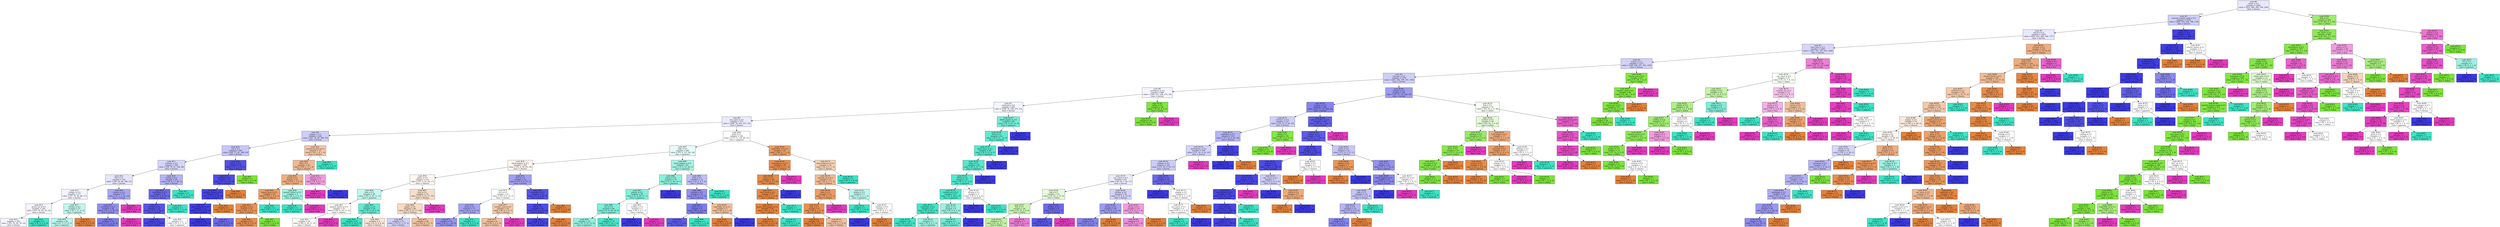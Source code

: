 digraph Tree {
node [shape=box, style="filled", color="black"] ;
0 [label=<node &#35;0<br/>cumin &le; 0.5<br/>samples = 2298<br/>value = [412, 568, 290, 769, 259]<br/>class = korean>, fillcolor="#3c39e51e"] ;
1 [label=<node &#35;1<br/>roasted_sesame_seed &le; 0.5<br/>samples = 1859<br/>value = [408, 223, 284, 766, 178]<br/>class = korean>, fillcolor="#3c39e53f"] ;
0 -> 1 [labeldistance=2.5, labelangle=45, headlabel="True"] ;
2 [label=<node &#35;2<br/>starch &le; 0.5<br/>samples = 1625<br/>value = [403, 223, 282, 540, 177]<br/>class = korean>, fillcolor="#3c39e51d"] ;
1 -> 2 ;
3 [label=<node &#35;3<br/>lime_juice &le; 0.5<br/>samples = 1409<br/>value = [251, 221, 267, 501, 169]<br/>class = korean>, fillcolor="#3c39e534"] ;
2 -> 3 ;
4 [label=<node &#35;4<br/>yogurt &le; 0.5<br/>samples = 1317<br/>value = [246, 208, 257, 501, 105]<br/>class = korean>, fillcolor="#3c39e53b"] ;
3 -> 4 ;
5 [label=<node &#35;5<br/>cayenne &le; 0.5<br/>samples = 1270<br/>value = [245, 164, 256, 501, 104]<br/>class = korean>, fillcolor="#3c39e53e"] ;
4 -> 5 ;
6 [label=<node &#35;6<br/>cardamom &le; 0.5<br/>samples = 869<br/>value = [198, 107, 238, 272, 54]<br/>class = korean>, fillcolor="#3c39e50e"] ;
5 -> 6 ;
7 [label=<node &#35;7<br/>seaweed &le; 0.5<br/>samples = 839<br/>value = [198, 78, 238, 272, 53]<br/>class = korean>, fillcolor="#3c39e50e"] ;
6 -> 7 ;
8 [label=<node &#35;8<br/>soy_sauce &le; 0.5<br/>samples = 773<br/>value = [198, 78, 187, 257, 53]<br/>class = korean>, fillcolor="#3c39e51a"] ;
7 -> 8 ;
9 [label=<node &#35;9<br/>pepper &le; 0.5<br/>samples = 429<br/>value = [81, 78, 69, 169, 32]<br/>class = korean>, fillcolor="#3c39e540"] ;
8 -> 9 ;
10 [label=<node &#35;10<br/>nut &le; 0.5<br/>samples = 396<br/>value = [62, 77, 61, 168, 28]<br/>class = korean>, fillcolor="#3c39e549"] ;
9 -> 10 ;
11 [label=<node &#35;11<br/>soybean &le; 0.5<br/>samples = 360<br/>value = [59, 76, 61, 136, 28]<br/>class = korean>, fillcolor="#3c39e536"] ;
10 -> 11 ;
12 [label=<node &#35;12<br/>fish &le; 0.5<br/>samples = 314<br/>value = [59, 76, 44, 108, 27]<br/>class = korean>, fillcolor="#3c39e522"] ;
11 -> 12 ;
13 [label=<node &#35;13<br/>vinegar &le; 0.5<br/>samples = 277<br/>value = [57, 75, 42, 86, 17]<br/>class = korean>, fillcolor="#3c39e50e"] ;
12 -> 13 ;
14 [label=<node &#35;14<br/>green_tea &le; 0.5<br/>samples = 240<br/>value = [53, 70, 25, 78, 14]<br/>class = korean>, fillcolor="#3c39e50c"] ;
13 -> 14 ;
15 [label=<node &#35;15<br/>samples = 235<br/>value = [53, 70, 20, 78, 14]<br/>class = korean>, fillcolor="#3c39e50c"] ;
14 -> 15 ;
16 [label=<node &#35;16<br/>samples = 5<br/>value = [0, 0, 5, 0, 0]<br/>class = japanese>, fillcolor="#39e5c5ff"] ;
14 -> 16 ;
17 [label=<node &#35;17<br/>chicken &le; 0.5<br/>samples = 37<br/>value = [4, 5, 17, 8, 3]<br/>class = japanese>, fillcolor="#39e5c54f"] ;
13 -> 17 ;
18 [label=<node &#35;18<br/>samples = 34<br/>value = [1, 5, 17, 8, 3]<br/>class = japanese>, fillcolor="#39e5c558"] ;
17 -> 18 ;
19 [label=<node &#35;19<br/>samples = 3<br/>value = [3, 0, 0, 0, 0]<br/>class = chinese>, fillcolor="#e58139ff"] ;
17 -> 19 ;
20 [label=<node &#35;20<br/>cilantro &le; 0.5<br/>samples = 37<br/>value = [2, 1, 2, 22, 10]<br/>class = korean>, fillcolor="#3c39e571"] ;
12 -> 20 ;
21 [label=<node &#35;21<br/>coriander &le; 0.5<br/>samples = 34<br/>value = [2, 1, 2, 22, 7]<br/>class = korean>, fillcolor="#3c39e58e"] ;
20 -> 21 ;
22 [label=<node &#35;22<br/>samples = 31<br/>value = [2, 1, 2, 22, 4]<br/>class = korean>, fillcolor="#3c39e5aa"] ;
21 -> 22 ;
23 [label=<node &#35;23<br/>samples = 3<br/>value = [0, 0, 0, 0, 3]<br/>class = thai>, fillcolor="#e539c0ff"] ;
21 -> 23 ;
24 [label=<node &#35;24<br/>samples = 3<br/>value = [0, 0, 0, 0, 3]<br/>class = thai>, fillcolor="#e539c0ff"] ;
20 -> 24 ;
25 [label=<node &#35;25<br/>barley &le; 0.5<br/>samples = 46<br/>value = [0, 0, 17, 28, 1]<br/>class = korean>, fillcolor="#3c39e561"] ;
11 -> 25 ;
26 [label=<node &#35;26<br/>enokidake &le; 0.5<br/>samples = 35<br/>value = [0, 0, 6, 28, 1]<br/>class = korean>, fillcolor="#3c39e5c1"] ;
25 -> 26 ;
27 [label=<node &#35;27<br/>vinegar &le; 0.5<br/>samples = 32<br/>value = [0, 0, 3, 28, 1]<br/>class = korean>, fillcolor="#3c39e5dc"] ;
26 -> 27 ;
28 [label=<node &#35;28<br/>samples = 30<br/>value = [0, 0, 2, 28, 0]<br/>class = korean>, fillcolor="#3c39e5ed"] ;
27 -> 28 ;
29 [label=<node &#35;29<br/>samples = 2<br/>value = [0, 0, 1, 0, 1]<br/>class = japanese>, fillcolor="#39e5c500"] ;
27 -> 29 ;
30 [label=<node &#35;30<br/>samples = 3<br/>value = [0, 0, 3, 0, 0]<br/>class = japanese>, fillcolor="#39e5c5ff"] ;
26 -> 30 ;
31 [label=<node &#35;31<br/>samples = 11<br/>value = [0, 0, 11, 0, 0]<br/>class = japanese>, fillcolor="#39e5c5ff"] ;
25 -> 31 ;
32 [label=<node &#35;32<br/>butter &le; 0.5<br/>samples = 36<br/>value = [3, 1, 0, 32, 0]<br/>class = korean>, fillcolor="#3c39e5e0"] ;
10 -> 32 ;
33 [label=<node &#35;33<br/>shellfish &le; 0.5<br/>samples = 35<br/>value = [3, 0, 0, 32, 0]<br/>class = korean>, fillcolor="#3c39e5e7"] ;
32 -> 33 ;
34 [label=<node &#35;34<br/>cheddar_cheese &le; 0.5<br/>samples = 34<br/>value = [2, 0, 0, 32, 0]<br/>class = korean>, fillcolor="#3c39e5ef"] ;
33 -> 34 ;
35 [label=<node &#35;35<br/>cane_molasses &le; 0.5<br/>samples = 33<br/>value = [1, 0, 0, 32, 0]<br/>class = korean>, fillcolor="#3c39e5f7"] ;
34 -> 35 ;
36 [label=<node &#35;36<br/>samples = 28<br/>value = [0, 0, 0, 28, 0]<br/>class = korean>, fillcolor="#3c39e5ff"] ;
35 -> 36 ;
37 [label=<node &#35;37<br/>samples = 5<br/>value = [1, 0, 0, 4, 0]<br/>class = korean>, fillcolor="#3c39e5bf"] ;
35 -> 37 ;
38 [label=<node &#35;38<br/>samples = 1<br/>value = [1, 0, 0, 0, 0]<br/>class = chinese>, fillcolor="#e58139ff"] ;
34 -> 38 ;
39 [label=<node &#35;39<br/>samples = 1<br/>value = [1, 0, 0, 0, 0]<br/>class = chinese>, fillcolor="#e58139ff"] ;
33 -> 39 ;
40 [label=<node &#35;40<br/>samples = 1<br/>value = [0, 1, 0, 0, 0]<br/>class = indian>, fillcolor="#7be539ff"] ;
32 -> 40 ;
41 [label=<node &#35;41<br/>mandarin_peel &le; 0.5<br/>samples = 33<br/>value = [19, 1, 8, 1, 4]<br/>class = chinese>, fillcolor="#e5813970"] ;
9 -> 41 ;
42 [label=<node &#35;42<br/>fish &le; 0.5<br/>samples = 30<br/>value = [19, 1, 5, 1, 4]<br/>class = chinese>, fillcolor="#e581398f"] ;
41 -> 42 ;
43 [label=<node &#35;43<br/>bread &le; 0.5<br/>samples = 27<br/>value = [19, 1, 5, 0, 2]<br/>class = chinese>, fillcolor="#e58139a2"] ;
42 -> 43 ;
44 [label=<node &#35;44<br/>lemon_juice &le; 0.5<br/>samples = 24<br/>value = [19, 1, 3, 0, 1]<br/>class = chinese>, fillcolor="#e58139c2"] ;
43 -> 44 ;
45 [label=<node &#35;45<br/>chickpea &le; 0.5<br/>samples = 22<br/>value = [19, 1, 1, 0, 1]<br/>class = chinese>, fillcolor="#e58139db"] ;
44 -> 45 ;
46 [label=<node &#35;46<br/>samples = 21<br/>value = [19, 0, 1, 0, 1]<br/>class = chinese>, fillcolor="#e58139e6"] ;
45 -> 46 ;
47 [label=<node &#35;47<br/>samples = 1<br/>value = [0, 1, 0, 0, 0]<br/>class = indian>, fillcolor="#7be539ff"] ;
45 -> 47 ;
48 [label=<node &#35;48<br/>samples = 2<br/>value = [0, 0, 2, 0, 0]<br/>class = japanese>, fillcolor="#39e5c5ff"] ;
44 -> 48 ;
49 [label=<node &#35;49<br/>peanut_butter &le; 0.5<br/>samples = 3<br/>value = [0, 0, 2, 0, 1]<br/>class = japanese>, fillcolor="#39e5c57f"] ;
43 -> 49 ;
50 [label=<node &#35;50<br/>samples = 2<br/>value = [0, 0, 2, 0, 0]<br/>class = japanese>, fillcolor="#39e5c5ff"] ;
49 -> 50 ;
51 [label=<node &#35;51<br/>samples = 1<br/>value = [0, 0, 0, 0, 1]<br/>class = thai>, fillcolor="#e539c0ff"] ;
49 -> 51 ;
52 [label=<node &#35;52<br/>cilantro &le; 0.5<br/>samples = 3<br/>value = [0, 0, 0, 1, 2]<br/>class = thai>, fillcolor="#e539c07f"] ;
42 -> 52 ;
53 [label=<node &#35;53<br/>samples = 2<br/>value = [0, 0, 0, 0, 2]<br/>class = thai>, fillcolor="#e539c0ff"] ;
52 -> 53 ;
54 [label=<node &#35;54<br/>samples = 1<br/>value = [0, 0, 0, 1, 0]<br/>class = korean>, fillcolor="#3c39e5ff"] ;
52 -> 54 ;
55 [label=<node &#35;55<br/>samples = 3<br/>value = [0, 0, 3, 0, 0]<br/>class = japanese>, fillcolor="#39e5c5ff"] ;
41 -> 55 ;
56 [label=<node &#35;56<br/>pork &le; 0.5<br/>samples = 344<br/>value = [117, 0, 118, 88, 21]<br/>class = japanese>, fillcolor="#39e5c501"] ;
8 -> 56 ;
57 [label=<node &#35;57<br/>sake &le; 0.5<br/>samples = 289<br/>value = [73, 0, 111, 86, 19]<br/>class = japanese>, fillcolor="#39e5c51f"] ;
56 -> 57 ;
58 [label=<node &#35;58<br/>black_pepper &le; 0.5<br/>samples = 206<br/>value = [70, 0, 58, 60, 18]<br/>class = chinese>, fillcolor="#e5813911"] ;
57 -> 58 ;
59 [label=<node &#35;59<br/>garlic &le; 0.5<br/>samples = 154<br/>value = [57, 0, 52, 28, 17]<br/>class = chinese>, fillcolor="#e581390d"] ;
58 -> 59 ;
60 [label=<node &#35;60<br/>wine &le; 0.5<br/>samples = 80<br/>value = [25, 0, 42, 11, 2]<br/>class = japanese>, fillcolor="#39e5c54f"] ;
59 -> 60 ;
61 [label=<node &#35;61<br/>peanut_butter &le; 0.5<br/>samples = 52<br/>value = [20, 0, 19, 11, 2]<br/>class = chinese>, fillcolor="#e5813908"] ;
60 -> 61 ;
62 [label=<node &#35;62<br/>samples = 50<br/>value = [20, 0, 19, 11, 0]<br/>class = chinese>, fillcolor="#e5813908"] ;
61 -> 62 ;
63 [label=<node &#35;63<br/>samples = 2<br/>value = [0, 0, 0, 0, 2]<br/>class = thai>, fillcolor="#e539c0ff"] ;
61 -> 63 ;
64 [label=<node &#35;64<br/>scallion &le; 0.5<br/>samples = 28<br/>value = [5, 0, 23, 0, 0]<br/>class = japanese>, fillcolor="#39e5c5c8"] ;
60 -> 64 ;
65 [label=<node &#35;65<br/>samples = 19<br/>value = [0, 0, 19, 0, 0]<br/>class = japanese>, fillcolor="#39e5c5ff"] ;
64 -> 65 ;
66 [label=<node &#35;66<br/>samples = 9<br/>value = [5, 0, 4, 0, 0]<br/>class = chinese>, fillcolor="#e5813933"] ;
64 -> 66 ;
67 [label=<node &#35;67<br/>lime &le; 0.5<br/>samples = 74<br/>value = [32, 0, 10, 17, 15]<br/>class = chinese>, fillcolor="#e5813943"] ;
59 -> 67 ;
68 [label=<node &#35;68<br/>ginger &le; 0.5<br/>samples = 69<br/>value = [32, 0, 10, 17, 10]<br/>class = chinese>, fillcolor="#e581394a"] ;
67 -> 68 ;
69 [label=<node &#35;69<br/>samples = 31<br/>value = [10, 0, 3, 15, 3]<br/>class = korean>, fillcolor="#3c39e53d"] ;
68 -> 69 ;
70 [label=<node &#35;70<br/>samples = 38<br/>value = [22, 0, 7, 2, 7]<br/>class = chinese>, fillcolor="#e581397b"] ;
68 -> 70 ;
71 [label=<node &#35;71<br/>samples = 5<br/>value = [0, 0, 0, 0, 5]<br/>class = thai>, fillcolor="#e539c0ff"] ;
67 -> 71 ;
72 [label=<node &#35;72<br/>beef &le; 0.5<br/>samples = 52<br/>value = [13, 0, 6, 32, 1]<br/>class = korean>, fillcolor="#3c39e57c"] ;
58 -> 72 ;
73 [label=<node &#35;73<br/>rice &le; 0.5<br/>samples = 27<br/>value = [10, 0, 6, 10, 1]<br/>class = chinese>, fillcolor="#e5813900"] ;
72 -> 73 ;
74 [label=<node &#35;74<br/>onion &le; 0.5<br/>samples = 17<br/>value = [4, 0, 3, 10, 0]<br/>class = korean>, fillcolor="#3c39e576"] ;
73 -> 74 ;
75 [label=<node &#35;75<br/>samples = 15<br/>value = [4, 0, 1, 10, 0]<br/>class = korean>, fillcolor="#3c39e58b"] ;
74 -> 75 ;
76 [label=<node &#35;76<br/>samples = 2<br/>value = [0, 0, 2, 0, 0]<br/>class = japanese>, fillcolor="#39e5c5ff"] ;
74 -> 76 ;
77 [label=<node &#35;77<br/>sesame_seed &le; 0.5<br/>samples = 10<br/>value = [6, 0, 3, 0, 1]<br/>class = chinese>, fillcolor="#e581396d"] ;
73 -> 77 ;
78 [label=<node &#35;78<br/>samples = 9<br/>value = [6, 0, 3, 0, 0]<br/>class = chinese>, fillcolor="#e581397f"] ;
77 -> 78 ;
79 [label=<node &#35;79<br/>samples = 1<br/>value = [0, 0, 0, 0, 1]<br/>class = thai>, fillcolor="#e539c0ff"] ;
77 -> 79 ;
80 [label=<node &#35;80<br/>coriander &le; 0.5<br/>samples = 25<br/>value = [3, 0, 0, 22, 0]<br/>class = korean>, fillcolor="#3c39e5dc"] ;
72 -> 80 ;
81 [label=<node &#35;81<br/>leek &le; 0.5<br/>samples = 24<br/>value = [2, 0, 0, 22, 0]<br/>class = korean>, fillcolor="#3c39e5e8"] ;
80 -> 81 ;
82 [label=<node &#35;82<br/>samples = 23<br/>value = [1, 0, 0, 22, 0]<br/>class = korean>, fillcolor="#3c39e5f3"] ;
81 -> 82 ;
83 [label=<node &#35;83<br/>samples = 1<br/>value = [1, 0, 0, 0, 0]<br/>class = chinese>, fillcolor="#e58139ff"] ;
81 -> 83 ;
84 [label=<node &#35;84<br/>samples = 1<br/>value = [1, 0, 0, 0, 0]<br/>class = chinese>, fillcolor="#e58139ff"] ;
80 -> 84 ;
85 [label=<node &#35;85<br/>black_pepper &le; 0.5<br/>samples = 83<br/>value = [3, 0, 53, 26, 1]<br/>class = japanese>, fillcolor="#39e5c579"] ;
57 -> 85 ;
86 [label=<node &#35;86<br/>lemon &le; 0.5<br/>samples = 70<br/>value = [1, 0, 49, 19, 1]<br/>class = japanese>, fillcolor="#39e5c596"] ;
85 -> 86 ;
87 [label=<node &#35;87<br/>peanut &le; 0.5<br/>samples = 68<br/>value = [1, 0, 49, 17, 1]<br/>class = japanese>, fillcolor="#39e5c5a0"] ;
86 -> 87 ;
88 [label=<node &#35;88<br/>rice &le; 0.5<br/>samples = 66<br/>value = [1, 0, 49, 16, 0]<br/>class = japanese>, fillcolor="#39e5c5a8"] ;
87 -> 88 ;
89 [label=<node &#35;89<br/>samples = 51<br/>value = [1, 0, 35, 15, 0]<br/>class = japanese>, fillcolor="#39e5c58e"] ;
88 -> 89 ;
90 [label=<node &#35;90<br/>samples = 15<br/>value = [0, 0, 14, 1, 0]<br/>class = japanese>, fillcolor="#39e5c5ed"] ;
88 -> 90 ;
91 [label=<node &#35;91<br/>scallion &le; 0.5<br/>samples = 2<br/>value = [0, 0, 0, 1, 1]<br/>class = korean>, fillcolor="#3c39e500"] ;
87 -> 91 ;
92 [label=<node &#35;92<br/>samples = 1<br/>value = [0, 0, 0, 1, 0]<br/>class = korean>, fillcolor="#3c39e5ff"] ;
91 -> 92 ;
93 [label=<node &#35;93<br/>samples = 1<br/>value = [0, 0, 0, 0, 1]<br/>class = thai>, fillcolor="#e539c0ff"] ;
91 -> 93 ;
94 [label=<node &#35;94<br/>samples = 2<br/>value = [0, 0, 0, 2, 0]<br/>class = korean>, fillcolor="#3c39e5ff"] ;
86 -> 94 ;
95 [label=<node &#35;95<br/>kelp &le; 0.5<br/>samples = 13<br/>value = [2, 0, 4, 7, 0]<br/>class = korean>, fillcolor="#3c39e555"] ;
85 -> 95 ;
96 [label=<node &#35;96<br/>chicken &le; 0.5<br/>samples = 11<br/>value = [2, 0, 2, 7, 0]<br/>class = korean>, fillcolor="#3c39e58e"] ;
95 -> 96 ;
97 [label=<node &#35;97<br/>carrot &le; 0.5<br/>samples = 8<br/>value = [0, 0, 2, 6, 0]<br/>class = korean>, fillcolor="#3c39e5aa"] ;
96 -> 97 ;
98 [label=<node &#35;98<br/>samples = 7<br/>value = [0, 0, 1, 6, 0]<br/>class = korean>, fillcolor="#3c39e5d4"] ;
97 -> 98 ;
99 [label=<node &#35;99<br/>samples = 1<br/>value = [0, 0, 1, 0, 0]<br/>class = japanese>, fillcolor="#39e5c5ff"] ;
97 -> 99 ;
100 [label=<node &#35;100<br/>vegetable_oil &le; 0.5<br/>samples = 3<br/>value = [2, 0, 0, 1, 0]<br/>class = chinese>, fillcolor="#e581397f"] ;
96 -> 100 ;
101 [label=<node &#35;101<br/>samples = 2<br/>value = [2, 0, 0, 0, 0]<br/>class = chinese>, fillcolor="#e58139ff"] ;
100 -> 101 ;
102 [label=<node &#35;102<br/>samples = 1<br/>value = [0, 0, 0, 1, 0]<br/>class = korean>, fillcolor="#3c39e5ff"] ;
100 -> 102 ;
103 [label=<node &#35;103<br/>samples = 2<br/>value = [0, 0, 2, 0, 0]<br/>class = japanese>, fillcolor="#39e5c5ff"] ;
95 -> 103 ;
104 [label=<node &#35;104<br/>vegetable_oil &le; 0.5<br/>samples = 55<br/>value = [44, 0, 7, 2, 2]<br/>class = chinese>, fillcolor="#e58139c5"] ;
56 -> 104 ;
105 [label=<node &#35;105<br/>lemongrass &le; 0.5<br/>samples = 39<br/>value = [35, 0, 2, 1, 1]<br/>class = chinese>, fillcolor="#e58139e3"] ;
104 -> 105 ;
106 [label=<node &#35;106<br/>raisin &le; 0.5<br/>samples = 38<br/>value = [35, 0, 2, 1, 0]<br/>class = chinese>, fillcolor="#e58139ea"] ;
105 -> 106 ;
107 [label=<node &#35;107<br/>beef_broth &le; 0.5<br/>samples = 37<br/>value = [35, 0, 2, 0, 0]<br/>class = chinese>, fillcolor="#e58139f0"] ;
106 -> 107 ;
108 [label=<node &#35;108<br/>green_bell_pepper &le; 0.5<br/>samples = 36<br/>value = [35, 0, 1, 0, 0]<br/>class = chinese>, fillcolor="#e58139f8"] ;
107 -> 108 ;
109 [label=<node &#35;109<br/>samples = 35<br/>value = [35, 0, 0, 0, 0]<br/>class = chinese>, fillcolor="#e58139ff"] ;
108 -> 109 ;
110 [label=<node &#35;110<br/>samples = 1<br/>value = [0, 0, 1, 0, 0]<br/>class = japanese>, fillcolor="#39e5c5ff"] ;
108 -> 110 ;
111 [label=<node &#35;111<br/>samples = 1<br/>value = [0, 0, 1, 0, 0]<br/>class = japanese>, fillcolor="#39e5c5ff"] ;
107 -> 111 ;
112 [label=<node &#35;112<br/>samples = 1<br/>value = [0, 0, 0, 1, 0]<br/>class = korean>, fillcolor="#3c39e5ff"] ;
106 -> 112 ;
113 [label=<node &#35;113<br/>samples = 1<br/>value = [0, 0, 0, 0, 1]<br/>class = thai>, fillcolor="#e539c0ff"] ;
105 -> 113 ;
114 [label=<node &#35;114<br/>cane_molasses &le; 0.5<br/>samples = 16<br/>value = [9, 0, 5, 1, 1]<br/>class = chinese>, fillcolor="#e581395d"] ;
104 -> 114 ;
115 [label=<node &#35;115<br/>sesame_oil &le; 0.5<br/>samples = 14<br/>value = [9, 0, 3, 1, 1]<br/>class = chinese>, fillcolor="#e581398b"] ;
114 -> 115 ;
116 [label=<node &#35;116<br/>bean &le; 0.5<br/>samples = 10<br/>value = [8, 0, 1, 0, 1]<br/>class = chinese>, fillcolor="#e58139c6"] ;
115 -> 116 ;
117 [label=<node &#35;117<br/>sake &le; 0.5<br/>samples = 9<br/>value = [8, 0, 1, 0, 0]<br/>class = chinese>, fillcolor="#e58139df"] ;
116 -> 117 ;
118 [label=<node &#35;118<br/>samples = 6<br/>value = [6, 0, 0, 0, 0]<br/>class = chinese>, fillcolor="#e58139ff"] ;
117 -> 118 ;
119 [label=<node &#35;119<br/>samples = 3<br/>value = [2, 0, 1, 0, 0]<br/>class = chinese>, fillcolor="#e581397f"] ;
117 -> 119 ;
120 [label=<node &#35;120<br/>samples = 1<br/>value = [0, 0, 0, 0, 1]<br/>class = thai>, fillcolor="#e539c0ff"] ;
116 -> 120 ;
121 [label=<node &#35;121<br/>ginger &le; 0.5<br/>samples = 4<br/>value = [1, 0, 2, 1, 0]<br/>class = japanese>, fillcolor="#39e5c555"] ;
115 -> 121 ;
122 [label=<node &#35;122<br/>samples = 2<br/>value = [0, 0, 2, 0, 0]<br/>class = japanese>, fillcolor="#39e5c5ff"] ;
121 -> 122 ;
123 [label=<node &#35;123<br/>soybean &le; 0.5<br/>samples = 2<br/>value = [1, 0, 0, 1, 0]<br/>class = chinese>, fillcolor="#e5813900"] ;
121 -> 123 ;
124 [label=<node &#35;124<br/>samples = 1<br/>value = [0, 0, 0, 1, 0]<br/>class = korean>, fillcolor="#3c39e5ff"] ;
123 -> 124 ;
125 [label=<node &#35;125<br/>samples = 1<br/>value = [1, 0, 0, 0, 0]<br/>class = chinese>, fillcolor="#e58139ff"] ;
123 -> 125 ;
126 [label=<node &#35;126<br/>samples = 2<br/>value = [0, 0, 2, 0, 0]<br/>class = japanese>, fillcolor="#39e5c5ff"] ;
114 -> 126 ;
127 [label=<node &#35;127<br/>black_pepper &le; 0.5<br/>samples = 66<br/>value = [0, 0, 51, 15, 0]<br/>class = japanese>, fillcolor="#39e5c5b4"] ;
7 -> 127 ;
128 [label=<node &#35;128<br/>beef &le; 0.5<br/>samples = 61<br/>value = [0, 0, 51, 10, 0]<br/>class = japanese>, fillcolor="#39e5c5cd"] ;
127 -> 128 ;
129 [label=<node &#35;129<br/>black_bean &le; 0.5<br/>samples = 59<br/>value = [0, 0, 51, 8, 0]<br/>class = japanese>, fillcolor="#39e5c5d7"] ;
128 -> 129 ;
130 [label=<node &#35;130<br/>ham &le; 0.5<br/>samples = 58<br/>value = [0, 0, 51, 7, 0]<br/>class = japanese>, fillcolor="#39e5c5dc"] ;
129 -> 130 ;
131 [label=<node &#35;131<br/>wheat &le; 0.5<br/>samples = 57<br/>value = [0, 0, 51, 6, 0]<br/>class = japanese>, fillcolor="#39e5c5e1"] ;
130 -> 131 ;
132 [label=<node &#35;132<br/>sesame_oil &le; 0.5<br/>samples = 53<br/>value = [0, 0, 49, 4, 0]<br/>class = japanese>, fillcolor="#39e5c5ea"] ;
131 -> 132 ;
133 [label=<node &#35;133<br/>vegetable &le; 0.5<br/>samples = 47<br/>value = [0, 0, 45, 2, 0]<br/>class = japanese>, fillcolor="#39e5c5f4"] ;
132 -> 133 ;
134 [label=<node &#35;134<br/>samples = 44<br/>value = [0, 0, 43, 1, 0]<br/>class = japanese>, fillcolor="#39e5c5f9"] ;
133 -> 134 ;
135 [label=<node &#35;135<br/>samples = 3<br/>value = [0, 0, 2, 1, 0]<br/>class = japanese>, fillcolor="#39e5c57f"] ;
133 -> 135 ;
136 [label=<node &#35;136<br/>garlic &le; 0.5<br/>samples = 6<br/>value = [0, 0, 4, 2, 0]<br/>class = japanese>, fillcolor="#39e5c57f"] ;
132 -> 136 ;
137 [label=<node &#35;137<br/>samples = 5<br/>value = [0, 0, 4, 1, 0]<br/>class = japanese>, fillcolor="#39e5c5bf"] ;
136 -> 137 ;
138 [label=<node &#35;138<br/>samples = 1<br/>value = [0, 0, 0, 1, 0]<br/>class = korean>, fillcolor="#3c39e5ff"] ;
136 -> 138 ;
139 [label=<node &#35;139<br/>shrimp &le; 0.5<br/>samples = 4<br/>value = [0, 0, 2, 2, 0]<br/>class = japanese>, fillcolor="#39e5c500"] ;
131 -> 139 ;
140 [label=<node &#35;140<br/>samples = 2<br/>value = [0, 0, 0, 2, 0]<br/>class = korean>, fillcolor="#3c39e5ff"] ;
139 -> 140 ;
141 [label=<node &#35;141<br/>samples = 2<br/>value = [0, 0, 2, 0, 0]<br/>class = japanese>, fillcolor="#39e5c5ff"] ;
139 -> 141 ;
142 [label=<node &#35;142<br/>samples = 1<br/>value = [0, 0, 0, 1, 0]<br/>class = korean>, fillcolor="#3c39e5ff"] ;
130 -> 142 ;
143 [label=<node &#35;143<br/>samples = 1<br/>value = [0, 0, 0, 1, 0]<br/>class = korean>, fillcolor="#3c39e5ff"] ;
129 -> 143 ;
144 [label=<node &#35;144<br/>samples = 2<br/>value = [0, 0, 0, 2, 0]<br/>class = korean>, fillcolor="#3c39e5ff"] ;
128 -> 144 ;
145 [label=<node &#35;145<br/>samples = 5<br/>value = [0, 0, 0, 5, 0]<br/>class = korean>, fillcolor="#3c39e5ff"] ;
127 -> 145 ;
146 [label=<node &#35;146<br/>coffee &le; 0.5<br/>samples = 30<br/>value = [0, 29, 0, 0, 1]<br/>class = indian>, fillcolor="#7be539f6"] ;
6 -> 146 ;
147 [label=<node &#35;147<br/>samples = 29<br/>value = [0, 29, 0, 0, 0]<br/>class = indian>, fillcolor="#7be539ff"] ;
146 -> 147 ;
148 [label=<node &#35;148<br/>samples = 1<br/>value = [0, 0, 0, 0, 1]<br/>class = thai>, fillcolor="#e539c0ff"] ;
146 -> 148 ;
149 [label=<node &#35;149<br/>cilantro &le; 0.5<br/>samples = 401<br/>value = [47, 57, 18, 229, 50]<br/>class = korean>, fillcolor="#3c39e57f"] ;
5 -> 149 ;
150 [label=<node &#35;150<br/>scallion &le; 0.5<br/>samples = 346<br/>value = [32, 37, 16, 229, 32]<br/>class = korean>, fillcolor="#3c39e59e"] ;
149 -> 150 ;
151 [label=<node &#35;151<br/>turmeric &le; 0.5<br/>samples = 147<br/>value = [12, 37, 9, 64, 25]<br/>class = korean>, fillcolor="#3c39e53f"] ;
150 -> 151 ;
152 [label=<node &#35;152<br/>vegetable &le; 0.5<br/>samples = 131<br/>value = [12, 22, 9, 64, 24]<br/>class = korean>, fillcolor="#3c39e55f"] ;
151 -> 152 ;
153 [label=<node &#35;153<br/>lemongrass &le; 0.5<br/>samples = 109<br/>value = [11, 22, 9, 43, 24]<br/>class = korean>, fillcolor="#3c39e539"] ;
152 -> 153 ;
154 [label=<node &#35;154<br/>soybean &le; 0.5<br/>samples = 102<br/>value = [11, 22, 9, 43, 17]<br/>class = korean>, fillcolor="#3c39e543"] ;
153 -> 154 ;
155 [label=<node &#35;155<br/>soy_sauce &le; 0.5<br/>samples = 83<br/>value = [9, 22, 7, 28, 17]<br/>class = korean>, fillcolor="#3c39e519"] ;
154 -> 155 ;
156 [label=<node &#35;156<br/>egg &le; 0.5<br/>samples = 53<br/>value = [4, 22, 3, 15, 9]<br/>class = indian>, fillcolor="#7be5392f"] ;
155 -> 156 ;
157 [label=<node &#35;157<br/>fish &le; 0.5<br/>samples = 44<br/>value = [3, 22, 3, 8, 8]<br/>class = indian>, fillcolor="#7be53963"] ;
156 -> 157 ;
158 [label=<node &#35;158<br/>samples = 37<br/>value = [3, 21, 3, 7, 3]<br/>class = indian>, fillcolor="#7be53977"] ;
157 -> 158 ;
159 [label=<node &#35;159<br/>samples = 7<br/>value = [0, 1, 0, 1, 5]<br/>class = thai>, fillcolor="#e539c0aa"] ;
157 -> 159 ;
160 [label=<node &#35;160<br/>chicken &le; 0.5<br/>samples = 9<br/>value = [1, 0, 0, 7, 1]<br/>class = korean>, fillcolor="#3c39e5bf"] ;
156 -> 160 ;
161 [label=<node &#35;161<br/>samples = 8<br/>value = [1, 0, 0, 7, 0]<br/>class = korean>, fillcolor="#3c39e5db"] ;
160 -> 161 ;
162 [label=<node &#35;162<br/>samples = 1<br/>value = [0, 0, 0, 0, 1]<br/>class = thai>, fillcolor="#e539c0ff"] ;
160 -> 162 ;
163 [label=<node &#35;163<br/>chicken &le; 0.5<br/>samples = 30<br/>value = [5, 0, 4, 13, 8]<br/>class = korean>, fillcolor="#3c39e53a"] ;
155 -> 163 ;
164 [label=<node &#35;164<br/>shrimp &le; 0.5<br/>samples = 20<br/>value = [4, 0, 2, 12, 2]<br/>class = korean>, fillcolor="#3c39e57f"] ;
163 -> 164 ;
165 [label=<node &#35;165<br/>samples = 18<br/>value = [2, 0, 2, 12, 2]<br/>class = korean>, fillcolor="#3c39e59f"] ;
164 -> 165 ;
166 [label=<node &#35;166<br/>samples = 2<br/>value = [2, 0, 0, 0, 0]<br/>class = chinese>, fillcolor="#e58139ff"] ;
164 -> 166 ;
167 [label=<node &#35;167<br/>sherry &le; 0.5<br/>samples = 10<br/>value = [1, 0, 2, 1, 6]<br/>class = thai>, fillcolor="#e539c07f"] ;
163 -> 167 ;
168 [label=<node &#35;168<br/>samples = 9<br/>value = [0, 0, 2, 1, 6]<br/>class = thai>, fillcolor="#e539c092"] ;
167 -> 168 ;
169 [label=<node &#35;169<br/>samples = 1<br/>value = [1, 0, 0, 0, 0]<br/>class = chinese>, fillcolor="#e58139ff"] ;
167 -> 169 ;
170 [label=<node &#35;170<br/>vinegar &le; 0.5<br/>samples = 19<br/>value = [2, 0, 2, 15, 0]<br/>class = korean>, fillcolor="#3c39e5c3"] ;
154 -> 170 ;
171 [label=<node &#35;171<br/>samples = 13<br/>value = [0, 0, 0, 13, 0]<br/>class = korean>, fillcolor="#3c39e5ff"] ;
170 -> 171 ;
172 [label=<node &#35;172<br/>pepper &le; 0.5<br/>samples = 6<br/>value = [2, 0, 2, 2, 0]<br/>class = chinese>, fillcolor="#e5813900"] ;
170 -> 172 ;
173 [label=<node &#35;173<br/>soy_sauce &le; 0.5<br/>samples = 4<br/>value = [0, 0, 2, 2, 0]<br/>class = japanese>, fillcolor="#39e5c500"] ;
172 -> 173 ;
174 [label=<node &#35;174<br/>samples = 2<br/>value = [0, 0, 2, 0, 0]<br/>class = japanese>, fillcolor="#39e5c5ff"] ;
173 -> 174 ;
175 [label=<node &#35;175<br/>samples = 2<br/>value = [0, 0, 0, 2, 0]<br/>class = korean>, fillcolor="#3c39e5ff"] ;
173 -> 175 ;
176 [label=<node &#35;176<br/>samples = 2<br/>value = [2, 0, 0, 0, 0]<br/>class = chinese>, fillcolor="#e58139ff"] ;
172 -> 176 ;
177 [label=<node &#35;177<br/>samples = 7<br/>value = [0, 0, 0, 0, 7]<br/>class = thai>, fillcolor="#e539c0ff"] ;
153 -> 177 ;
178 [label=<node &#35;178<br/>tomato &le; 0.5<br/>samples = 22<br/>value = [1, 0, 0, 21, 0]<br/>class = korean>, fillcolor="#3c39e5f3"] ;
152 -> 178 ;
179 [label=<node &#35;179<br/>samples = 21<br/>value = [0, 0, 0, 21, 0]<br/>class = korean>, fillcolor="#3c39e5ff"] ;
178 -> 179 ;
180 [label=<node &#35;180<br/>samples = 1<br/>value = [1, 0, 0, 0, 0]<br/>class = chinese>, fillcolor="#e58139ff"] ;
178 -> 180 ;
181 [label=<node &#35;181<br/>basil &le; 0.5<br/>samples = 16<br/>value = [0, 15, 0, 0, 1]<br/>class = indian>, fillcolor="#7be539ee"] ;
151 -> 181 ;
182 [label=<node &#35;182<br/>samples = 15<br/>value = [0, 15, 0, 0, 0]<br/>class = indian>, fillcolor="#7be539ff"] ;
181 -> 182 ;
183 [label=<node &#35;183<br/>samples = 1<br/>value = [0, 0, 0, 0, 1]<br/>class = thai>, fillcolor="#e539c0ff"] ;
181 -> 183 ;
184 [label=<node &#35;184<br/>peanut_butter &le; 0.5<br/>samples = 199<br/>value = [20, 0, 7, 165, 7]<br/>class = korean>, fillcolor="#3c39e5cf"] ;
150 -> 184 ;
185 [label=<node &#35;185<br/>vinegar &le; 0.5<br/>samples = 195<br/>value = [20, 0, 7, 165, 3]<br/>class = korean>, fillcolor="#3c39e5d3"] ;
184 -> 185 ;
186 [label=<node &#35;186<br/>peanut &le; 0.5<br/>samples = 163<br/>value = [9, 0, 4, 148, 2]<br/>class = korean>, fillcolor="#3c39e5e6"] ;
185 -> 186 ;
187 [label=<node &#35;187<br/>mussel &le; 0.5<br/>samples = 161<br/>value = [8, 0, 4, 148, 1]<br/>class = korean>, fillcolor="#3c39e5e9"] ;
186 -> 187 ;
188 [label=<node &#35;188<br/>tomato &le; 0.5<br/>samples = 154<br/>value = [5, 0, 4, 144, 1]<br/>class = korean>, fillcolor="#3c39e5ee"] ;
187 -> 188 ;
189 [label=<node &#35;189<br/>katsuobushi &le; 0.5<br/>samples = 153<br/>value = [5, 0, 4, 144, 0]<br/>class = korean>, fillcolor="#3c39e5ef"] ;
188 -> 189 ;
190 [label=<node &#35;190<br/>olive_oil &le; 0.5<br/>samples = 152<br/>value = [5, 0, 3, 144, 0]<br/>class = korean>, fillcolor="#3c39e5f1"] ;
189 -> 190 ;
191 [label=<node &#35;191<br/>samples = 151<br/>value = [5, 0, 2, 144, 0]<br/>class = korean>, fillcolor="#3c39e5f3"] ;
190 -> 191 ;
192 [label=<node &#35;192<br/>samples = 1<br/>value = [0, 0, 1, 0, 0]<br/>class = japanese>, fillcolor="#39e5c5ff"] ;
190 -> 192 ;
193 [label=<node &#35;193<br/>samples = 1<br/>value = [0, 0, 1, 0, 0]<br/>class = japanese>, fillcolor="#39e5c5ff"] ;
189 -> 193 ;
194 [label=<node &#35;194<br/>samples = 1<br/>value = [0, 0, 0, 0, 1]<br/>class = thai>, fillcolor="#e539c0ff"] ;
188 -> 194 ;
195 [label=<node &#35;195<br/>soy_sauce &le; 0.5<br/>samples = 7<br/>value = [3, 0, 0, 4, 0]<br/>class = korean>, fillcolor="#3c39e540"] ;
187 -> 195 ;
196 [label=<node &#35;196<br/>samples = 3<br/>value = [0, 0, 0, 3, 0]<br/>class = korean>, fillcolor="#3c39e5ff"] ;
195 -> 196 ;
197 [label=<node &#35;197<br/>radish &le; 0.5<br/>samples = 4<br/>value = [3, 0, 0, 1, 0]<br/>class = chinese>, fillcolor="#e58139aa"] ;
195 -> 197 ;
198 [label=<node &#35;198<br/>samples = 3<br/>value = [3, 0, 0, 0, 0]<br/>class = chinese>, fillcolor="#e58139ff"] ;
197 -> 198 ;
199 [label=<node &#35;199<br/>samples = 1<br/>value = [0, 0, 0, 1, 0]<br/>class = korean>, fillcolor="#3c39e5ff"] ;
197 -> 199 ;
200 [label=<node &#35;200<br/>shallot &le; 0.5<br/>samples = 2<br/>value = [1, 0, 0, 0, 1]<br/>class = chinese>, fillcolor="#e5813900"] ;
186 -> 200 ;
201 [label=<node &#35;201<br/>samples = 1<br/>value = [1, 0, 0, 0, 0]<br/>class = chinese>, fillcolor="#e58139ff"] ;
200 -> 201 ;
202 [label=<node &#35;202<br/>samples = 1<br/>value = [0, 0, 0, 0, 1]<br/>class = thai>, fillcolor="#e539c0ff"] ;
200 -> 202 ;
203 [label=<node &#35;203<br/>garlic &le; 0.5<br/>samples = 32<br/>value = [11, 0, 3, 17, 1]<br/>class = korean>, fillcolor="#3c39e549"] ;
185 -> 203 ;
204 [label=<node &#35;204<br/>pepper &le; 0.5<br/>samples = 7<br/>value = [6, 0, 0, 1, 0]<br/>class = chinese>, fillcolor="#e58139d4"] ;
203 -> 204 ;
205 [label=<node &#35;205<br/>samples = 6<br/>value = [6, 0, 0, 0, 0]<br/>class = chinese>, fillcolor="#e58139ff"] ;
204 -> 205 ;
206 [label=<node &#35;206<br/>samples = 1<br/>value = [0, 0, 0, 1, 0]<br/>class = korean>, fillcolor="#3c39e5ff"] ;
204 -> 206 ;
207 [label=<node &#35;207<br/>mint &le; 0.5<br/>samples = 25<br/>value = [5, 0, 3, 16, 1]<br/>class = korean>, fillcolor="#3c39e58c"] ;
203 -> 207 ;
208 [label=<node &#35;208<br/>black_pepper &le; 0.5<br/>samples = 23<br/>value = [5, 0, 2, 16, 0]<br/>class = korean>, fillcolor="#3c39e59c"] ;
207 -> 208 ;
209 [label=<node &#35;209<br/>sake &le; 0.5<br/>samples = 15<br/>value = [5, 0, 2, 8, 0]<br/>class = korean>, fillcolor="#3c39e54c"] ;
208 -> 209 ;
210 [label=<node &#35;210<br/>wine &le; 0.5<br/>samples = 13<br/>value = [5, 0, 0, 8, 0]<br/>class = korean>, fillcolor="#3c39e560"] ;
209 -> 210 ;
211 [label=<node &#35;211<br/>samples = 11<br/>value = [3, 0, 0, 8, 0]<br/>class = korean>, fillcolor="#3c39e59f"] ;
210 -> 211 ;
212 [label=<node &#35;212<br/>samples = 2<br/>value = [2, 0, 0, 0, 0]<br/>class = chinese>, fillcolor="#e58139ff"] ;
210 -> 212 ;
213 [label=<node &#35;213<br/>samples = 2<br/>value = [0, 0, 2, 0, 0]<br/>class = japanese>, fillcolor="#39e5c5ff"] ;
209 -> 213 ;
214 [label=<node &#35;214<br/>samples = 8<br/>value = [0, 0, 0, 8, 0]<br/>class = korean>, fillcolor="#3c39e5ff"] ;
208 -> 214 ;
215 [label=<node &#35;215<br/>sesame_oil &le; 0.5<br/>samples = 2<br/>value = [0, 0, 1, 0, 1]<br/>class = japanese>, fillcolor="#39e5c500"] ;
207 -> 215 ;
216 [label=<node &#35;216<br/>samples = 1<br/>value = [0, 0, 0, 0, 1]<br/>class = thai>, fillcolor="#e539c0ff"] ;
215 -> 216 ;
217 [label=<node &#35;217<br/>samples = 1<br/>value = [0, 0, 1, 0, 0]<br/>class = japanese>, fillcolor="#39e5c5ff"] ;
215 -> 217 ;
218 [label=<node &#35;218<br/>samples = 4<br/>value = [0, 0, 0, 0, 4]<br/>class = thai>, fillcolor="#e539c0ff"] ;
184 -> 218 ;
219 [label=<node &#35;219<br/>fish &le; 0.5<br/>samples = 55<br/>value = [15, 20, 2, 0, 18]<br/>class = indian>, fillcolor="#7be5390e"] ;
149 -> 219 ;
220 [label=<node &#35;220<br/>scallion &le; 0.5<br/>samples = 38<br/>value = [14, 19, 1, 0, 4]<br/>class = indian>, fillcolor="#7be53935"] ;
219 -> 220 ;
221 [label=<node &#35;221<br/>galanga &le; 0.5<br/>samples = 21<br/>value = [2, 17, 0, 0, 2]<br/>class = indian>, fillcolor="#7be539c9"] ;
220 -> 221 ;
222 [label=<node &#35;222<br/>bean &le; 0.5<br/>samples = 19<br/>value = [2, 17, 0, 0, 0]<br/>class = indian>, fillcolor="#7be539e1"] ;
221 -> 222 ;
223 [label=<node &#35;223<br/>soy_sauce &le; 0.5<br/>samples = 18<br/>value = [1, 17, 0, 0, 0]<br/>class = indian>, fillcolor="#7be539f0"] ;
222 -> 223 ;
224 [label=<node &#35;224<br/>samples = 17<br/>value = [0, 17, 0, 0, 0]<br/>class = indian>, fillcolor="#7be539ff"] ;
223 -> 224 ;
225 [label=<node &#35;225<br/>samples = 1<br/>value = [1, 0, 0, 0, 0]<br/>class = chinese>, fillcolor="#e58139ff"] ;
223 -> 225 ;
226 [label=<node &#35;226<br/>samples = 1<br/>value = [1, 0, 0, 0, 0]<br/>class = chinese>, fillcolor="#e58139ff"] ;
222 -> 226 ;
227 [label=<node &#35;227<br/>samples = 2<br/>value = [0, 0, 0, 0, 2]<br/>class = thai>, fillcolor="#e539c0ff"] ;
221 -> 227 ;
228 [label=<node &#35;228<br/>bell_pepper &le; 0.5<br/>samples = 17<br/>value = [12, 2, 1, 0, 2]<br/>class = chinese>, fillcolor="#e58139aa"] ;
220 -> 228 ;
229 [label=<node &#35;229<br/>coriander &le; 0.5<br/>samples = 15<br/>value = [12, 2, 0, 0, 1]<br/>class = chinese>, fillcolor="#e58139c4"] ;
228 -> 229 ;
230 [label=<node &#35;230<br/>coconut &le; 0.5<br/>samples = 13<br/>value = [12, 1, 0, 0, 0]<br/>class = chinese>, fillcolor="#e58139ea"] ;
229 -> 230 ;
231 [label=<node &#35;231<br/>samples = 12<br/>value = [12, 0, 0, 0, 0]<br/>class = chinese>, fillcolor="#e58139ff"] ;
230 -> 231 ;
232 [label=<node &#35;232<br/>samples = 1<br/>value = [0, 1, 0, 0, 0]<br/>class = indian>, fillcolor="#7be539ff"] ;
230 -> 232 ;
233 [label=<node &#35;233<br/>vinegar &le; 0.5<br/>samples = 2<br/>value = [0, 1, 0, 0, 1]<br/>class = indian>, fillcolor="#7be53900"] ;
229 -> 233 ;
234 [label=<node &#35;234<br/>samples = 1<br/>value = [0, 0, 0, 0, 1]<br/>class = thai>, fillcolor="#e539c0ff"] ;
233 -> 234 ;
235 [label=<node &#35;235<br/>samples = 1<br/>value = [0, 1, 0, 0, 0]<br/>class = indian>, fillcolor="#7be539ff"] ;
233 -> 235 ;
236 [label=<node &#35;236<br/>cabbage &le; 0.5<br/>samples = 2<br/>value = [0, 0, 1, 0, 1]<br/>class = japanese>, fillcolor="#39e5c500"] ;
228 -> 236 ;
237 [label=<node &#35;237<br/>samples = 1<br/>value = [0, 0, 0, 0, 1]<br/>class = thai>, fillcolor="#e539c0ff"] ;
236 -> 237 ;
238 [label=<node &#35;238<br/>samples = 1<br/>value = [0, 0, 1, 0, 0]<br/>class = japanese>, fillcolor="#39e5c5ff"] ;
236 -> 238 ;
239 [label=<node &#35;239<br/>mandarin_peel &le; 0.5<br/>samples = 17<br/>value = [1, 1, 1, 0, 14]<br/>class = thai>, fillcolor="#e539c0cf"] ;
219 -> 239 ;
240 [label=<node &#35;240<br/>turmeric &le; 0.5<br/>samples = 16<br/>value = [1, 1, 0, 0, 14]<br/>class = thai>, fillcolor="#e539c0dd"] ;
239 -> 240 ;
241 [label=<node &#35;241<br/>sesame_oil &le; 0.5<br/>samples = 15<br/>value = [1, 0, 0, 0, 14]<br/>class = thai>, fillcolor="#e539c0ed"] ;
240 -> 241 ;
242 [label=<node &#35;242<br/>samples = 14<br/>value = [0, 0, 0, 0, 14]<br/>class = thai>, fillcolor="#e539c0ff"] ;
241 -> 242 ;
243 [label=<node &#35;243<br/>samples = 1<br/>value = [1, 0, 0, 0, 0]<br/>class = chinese>, fillcolor="#e58139ff"] ;
241 -> 243 ;
244 [label=<node &#35;244<br/>samples = 1<br/>value = [0, 1, 0, 0, 0]<br/>class = indian>, fillcolor="#7be539ff"] ;
240 -> 244 ;
245 [label=<node &#35;245<br/>samples = 1<br/>value = [0, 0, 1, 0, 0]<br/>class = japanese>, fillcolor="#39e5c5ff"] ;
239 -> 245 ;
246 [label=<node &#35;246<br/>brown_rice &le; 0.5<br/>samples = 47<br/>value = [1, 44, 1, 0, 1]<br/>class = indian>, fillcolor="#7be539ee"] ;
4 -> 246 ;
247 [label=<node &#35;247<br/>sesame_seed &le; 0.5<br/>samples = 46<br/>value = [1, 44, 1, 0, 0]<br/>class = indian>, fillcolor="#7be539f4"] ;
246 -> 247 ;
248 [label=<node &#35;248<br/>green_tea &le; 0.5<br/>samples = 45<br/>value = [0, 44, 1, 0, 0]<br/>class = indian>, fillcolor="#7be539f9"] ;
247 -> 248 ;
249 [label=<node &#35;249<br/>samples = 44<br/>value = [0, 44, 0, 0, 0]<br/>class = indian>, fillcolor="#7be539ff"] ;
248 -> 249 ;
250 [label=<node &#35;250<br/>samples = 1<br/>value = [0, 0, 1, 0, 0]<br/>class = japanese>, fillcolor="#39e5c5ff"] ;
248 -> 250 ;
251 [label=<node &#35;251<br/>samples = 1<br/>value = [1, 0, 0, 0, 0]<br/>class = chinese>, fillcolor="#e58139ff"] ;
247 -> 251 ;
252 [label=<node &#35;252<br/>samples = 1<br/>value = [0, 0, 0, 0, 1]<br/>class = thai>, fillcolor="#e539c0ff"] ;
246 -> 252 ;
253 [label=<node &#35;253<br/>fish &le; 0.5<br/>samples = 92<br/>value = [5, 13, 10, 0, 64]<br/>class = thai>, fillcolor="#e539c0a5"] ;
3 -> 253 ;
254 [label=<node &#35;254<br/>soy_sauce &le; 0.5<br/>samples = 37<br/>value = [5, 13, 7, 0, 12]<br/>class = indian>, fillcolor="#7be5390a"] ;
253 -> 254 ;
255 [label=<node &#35;255<br/>vinegar &le; 0.5<br/>samples = 23<br/>value = [1, 13, 4, 0, 5]<br/>class = indian>, fillcolor="#7be53971"] ;
254 -> 255 ;
256 [label=<node &#35;256<br/>shallot &le; 0.5<br/>samples = 19<br/>value = [1, 13, 1, 0, 4]<br/>class = indian>, fillcolor="#7be53999"] ;
255 -> 256 ;
257 [label=<node &#35;257<br/>scallion &le; 0.5<br/>samples = 17<br/>value = [1, 13, 0, 0, 3]<br/>class = indian>, fillcolor="#7be539b6"] ;
256 -> 257 ;
258 [label=<node &#35;258<br/>chicken_broth &le; 0.5<br/>samples = 14<br/>value = [1, 12, 0, 0, 1]<br/>class = indian>, fillcolor="#7be539d8"] ;
257 -> 258 ;
259 [label=<node &#35;259<br/>pepper &le; 0.5<br/>samples = 13<br/>value = [1, 12, 0, 0, 0]<br/>class = indian>, fillcolor="#7be539ea"] ;
258 -> 259 ;
260 [label=<node &#35;260<br/>samples = 11<br/>value = [0, 11, 0, 0, 0]<br/>class = indian>, fillcolor="#7be539ff"] ;
259 -> 260 ;
261 [label=<node &#35;261<br/>coconut &le; 0.5<br/>samples = 2<br/>value = [1, 1, 0, 0, 0]<br/>class = chinese>, fillcolor="#e5813900"] ;
259 -> 261 ;
262 [label=<node &#35;262<br/>samples = 1<br/>value = [1, 0, 0, 0, 0]<br/>class = chinese>, fillcolor="#e58139ff"] ;
261 -> 262 ;
263 [label=<node &#35;263<br/>samples = 1<br/>value = [0, 1, 0, 0, 0]<br/>class = indian>, fillcolor="#7be539ff"] ;
261 -> 263 ;
264 [label=<node &#35;264<br/>samples = 1<br/>value = [0, 0, 0, 0, 1]<br/>class = thai>, fillcolor="#e539c0ff"] ;
258 -> 264 ;
265 [label=<node &#35;265<br/>yogurt &le; 0.5<br/>samples = 3<br/>value = [0, 1, 0, 0, 2]<br/>class = thai>, fillcolor="#e539c07f"] ;
257 -> 265 ;
266 [label=<node &#35;266<br/>samples = 2<br/>value = [0, 0, 0, 0, 2]<br/>class = thai>, fillcolor="#e539c0ff"] ;
265 -> 266 ;
267 [label=<node &#35;267<br/>samples = 1<br/>value = [0, 1, 0, 0, 0]<br/>class = indian>, fillcolor="#7be539ff"] ;
265 -> 267 ;
268 [label=<node &#35;268<br/>yeast &le; 0.5<br/>samples = 2<br/>value = [0, 0, 1, 0, 1]<br/>class = japanese>, fillcolor="#39e5c500"] ;
256 -> 268 ;
269 [label=<node &#35;269<br/>samples = 1<br/>value = [0, 0, 1, 0, 0]<br/>class = japanese>, fillcolor="#39e5c5ff"] ;
268 -> 269 ;
270 [label=<node &#35;270<br/>samples = 1<br/>value = [0, 0, 0, 0, 1]<br/>class = thai>, fillcolor="#e539c0ff"] ;
268 -> 270 ;
271 [label=<node &#35;271<br/>tomato &le; 0.5<br/>samples = 4<br/>value = [0, 0, 3, 0, 1]<br/>class = japanese>, fillcolor="#39e5c5aa"] ;
255 -> 271 ;
272 [label=<node &#35;272<br/>samples = 3<br/>value = [0, 0, 3, 0, 0]<br/>class = japanese>, fillcolor="#39e5c5ff"] ;
271 -> 272 ;
273 [label=<node &#35;273<br/>samples = 1<br/>value = [0, 0, 0, 0, 1]<br/>class = thai>, fillcolor="#e539c0ff"] ;
271 -> 273 ;
274 [label=<node &#35;274<br/>sesame_oil &le; 0.5<br/>samples = 14<br/>value = [4, 0, 3, 0, 7]<br/>class = thai>, fillcolor="#e539c04c"] ;
254 -> 274 ;
275 [label=<node &#35;275<br/>garlic &le; 0.5<br/>samples = 8<br/>value = [0, 0, 3, 0, 5]<br/>class = thai>, fillcolor="#e539c066"] ;
274 -> 275 ;
276 [label=<node &#35;276<br/>samples = 2<br/>value = [0, 0, 2, 0, 0]<br/>class = japanese>, fillcolor="#39e5c5ff"] ;
275 -> 276 ;
277 [label=<node &#35;277<br/>beef &le; 0.5<br/>samples = 6<br/>value = [0, 0, 1, 0, 5]<br/>class = thai>, fillcolor="#e539c0cc"] ;
275 -> 277 ;
278 [label=<node &#35;278<br/>samples = 5<br/>value = [0, 0, 0, 0, 5]<br/>class = thai>, fillcolor="#e539c0ff"] ;
277 -> 278 ;
279 [label=<node &#35;279<br/>samples = 1<br/>value = [0, 0, 1, 0, 0]<br/>class = japanese>, fillcolor="#39e5c5ff"] ;
277 -> 279 ;
280 [label=<node &#35;280<br/>carrot &le; 0.5<br/>samples = 6<br/>value = [4, 0, 0, 0, 2]<br/>class = chinese>, fillcolor="#e581397f"] ;
274 -> 280 ;
281 [label=<node &#35;281<br/>coriander &le; 0.5<br/>samples = 5<br/>value = [4, 0, 0, 0, 1]<br/>class = chinese>, fillcolor="#e58139bf"] ;
280 -> 281 ;
282 [label=<node &#35;282<br/>samples = 4<br/>value = [4, 0, 0, 0, 0]<br/>class = chinese>, fillcolor="#e58139ff"] ;
281 -> 282 ;
283 [label=<node &#35;283<br/>samples = 1<br/>value = [0, 0, 0, 0, 1]<br/>class = thai>, fillcolor="#e539c0ff"] ;
281 -> 283 ;
284 [label=<node &#35;284<br/>samples = 1<br/>value = [0, 0, 0, 0, 1]<br/>class = thai>, fillcolor="#e539c0ff"] ;
280 -> 284 ;
285 [label=<node &#35;285<br/>bacon &le; 0.5<br/>samples = 55<br/>value = [0, 0, 3, 0, 52]<br/>class = thai>, fillcolor="#e539c0f0"] ;
253 -> 285 ;
286 [label=<node &#35;286<br/>sake &le; 0.5<br/>samples = 54<br/>value = [0, 0, 2, 0, 52]<br/>class = thai>, fillcolor="#e539c0f5"] ;
285 -> 286 ;
287 [label=<node &#35;287<br/>egg &le; 0.5<br/>samples = 53<br/>value = [0, 0, 1, 0, 52]<br/>class = thai>, fillcolor="#e539c0fa"] ;
286 -> 287 ;
288 [label=<node &#35;288<br/>samples = 51<br/>value = [0, 0, 0, 0, 51]<br/>class = thai>, fillcolor="#e539c0ff"] ;
287 -> 288 ;
289 [label=<node &#35;289<br/>vegetable_oil &le; 0.5<br/>samples = 2<br/>value = [0, 0, 1, 0, 1]<br/>class = japanese>, fillcolor="#39e5c500"] ;
287 -> 289 ;
290 [label=<node &#35;290<br/>samples = 1<br/>value = [0, 0, 0, 0, 1]<br/>class = thai>, fillcolor="#e539c0ff"] ;
289 -> 290 ;
291 [label=<node &#35;291<br/>samples = 1<br/>value = [0, 0, 1, 0, 0]<br/>class = japanese>, fillcolor="#39e5c5ff"] ;
289 -> 291 ;
292 [label=<node &#35;292<br/>samples = 1<br/>value = [0, 0, 1, 0, 0]<br/>class = japanese>, fillcolor="#39e5c5ff"] ;
286 -> 292 ;
293 [label=<node &#35;293<br/>samples = 1<br/>value = [0, 0, 1, 0, 0]<br/>class = japanese>, fillcolor="#39e5c5ff"] ;
285 -> 293 ;
294 [label=<node &#35;294<br/>coconut &le; 0.5<br/>samples = 216<br/>value = [152, 2, 15, 39, 8]<br/>class = chinese>, fillcolor="#e58139a3"] ;
2 -> 294 ;
295 [label=<node &#35;295<br/>pork &le; 0.5<br/>samples = 210<br/>value = [152, 2, 14, 39, 3]<br/>class = chinese>, fillcolor="#e58139a9"] ;
294 -> 295 ;
296 [label=<node &#35;296<br/>chicken_broth &le; 0.5<br/>samples = 160<br/>value = [104, 2, 14, 37, 3]<br/>class = chinese>, fillcolor="#e581398b"] ;
295 -> 296 ;
297 [label=<node &#35;297<br/>seaweed &le; 0.5<br/>samples = 128<br/>value = [75, 2, 12, 37, 2]<br/>class = chinese>, fillcolor="#e581396a"] ;
296 -> 297 ;
298 [label=<node &#35;298<br/>scallion &le; 0.5<br/>samples = 125<br/>value = [75, 2, 9, 37, 2]<br/>class = chinese>, fillcolor="#e581396e"] ;
297 -> 298 ;
299 [label=<node &#35;299<br/>pepper &le; 0.5<br/>samples = 74<br/>value = [36, 2, 6, 28, 2]<br/>class = chinese>, fillcolor="#e581392c"] ;
298 -> 299 ;
300 [label=<node &#35;300<br/>shrimp &le; 0.5<br/>samples = 68<br/>value = [30, 2, 6, 28, 2]<br/>class = chinese>, fillcolor="#e581390d"] ;
299 -> 300 ;
301 [label=<node &#35;301<br/>sherry &le; 0.5<br/>samples = 52<br/>value = [19, 2, 4, 26, 1]<br/>class = korean>, fillcolor="#3c39e536"] ;
300 -> 301 ;
302 [label=<node &#35;302<br/>coriander &le; 0.5<br/>samples = 47<br/>value = [14, 2, 4, 26, 1]<br/>class = korean>, fillcolor="#3c39e55d"] ;
301 -> 302 ;
303 [label=<node &#35;303<br/>lime_juice &le; 0.5<br/>samples = 45<br/>value = [14, 0, 4, 26, 1]<br/>class = korean>, fillcolor="#3c39e563"] ;
302 -> 303 ;
304 [label=<node &#35;304<br/>pineapple &le; 0.5<br/>samples = 43<br/>value = [14, 0, 2, 26, 1]<br/>class = korean>, fillcolor="#3c39e56a"] ;
303 -> 304 ;
305 [label=<node &#35;305<br/>lemon &le; 0.5<br/>samples = 40<br/>value = [11, 0, 2, 26, 1]<br/>class = korean>, fillcolor="#3c39e584"] ;
304 -> 305 ;
306 [label=<node &#35;306<br/>samples = 38<br/>value = [9, 0, 2, 26, 1]<br/>class = korean>, fillcolor="#3c39e595"] ;
305 -> 306 ;
307 [label=<node &#35;307<br/>samples = 2<br/>value = [2, 0, 0, 0, 0]<br/>class = chinese>, fillcolor="#e58139ff"] ;
305 -> 307 ;
308 [label=<node &#35;308<br/>samples = 3<br/>value = [3, 0, 0, 0, 0]<br/>class = chinese>, fillcolor="#e58139ff"] ;
304 -> 308 ;
309 [label=<node &#35;309<br/>samples = 2<br/>value = [0, 0, 2, 0, 0]<br/>class = japanese>, fillcolor="#39e5c5ff"] ;
303 -> 309 ;
310 [label=<node &#35;310<br/>samples = 2<br/>value = [0, 2, 0, 0, 0]<br/>class = indian>, fillcolor="#7be539ff"] ;
302 -> 310 ;
311 [label=<node &#35;311<br/>samples = 5<br/>value = [5, 0, 0, 0, 0]<br/>class = chinese>, fillcolor="#e58139ff"] ;
301 -> 311 ;
312 [label=<node &#35;312<br/>wheat &le; 0.5<br/>samples = 16<br/>value = [11, 0, 2, 2, 1]<br/>class = chinese>, fillcolor="#e58139a4"] ;
300 -> 312 ;
313 [label=<node &#35;313<br/>cane_molasses &le; 0.5<br/>samples = 13<br/>value = [11, 0, 0, 1, 1]<br/>class = chinese>, fillcolor="#e58139d4"] ;
312 -> 313 ;
314 [label=<node &#35;314<br/>octopus &le; 0.5<br/>samples = 12<br/>value = [11, 0, 0, 1, 0]<br/>class = chinese>, fillcolor="#e58139e8"] ;
313 -> 314 ;
315 [label=<node &#35;315<br/>samples = 11<br/>value = [11, 0, 0, 0, 0]<br/>class = chinese>, fillcolor="#e58139ff"] ;
314 -> 315 ;
316 [label=<node &#35;316<br/>samples = 1<br/>value = [0, 0, 0, 1, 0]<br/>class = korean>, fillcolor="#3c39e5ff"] ;
314 -> 316 ;
317 [label=<node &#35;317<br/>samples = 1<br/>value = [0, 0, 0, 0, 1]<br/>class = thai>, fillcolor="#e539c0ff"] ;
313 -> 317 ;
318 [label=<node &#35;318<br/>sea_algae &le; 0.5<br/>samples = 3<br/>value = [0, 0, 2, 1, 0]<br/>class = japanese>, fillcolor="#39e5c57f"] ;
312 -> 318 ;
319 [label=<node &#35;319<br/>samples = 2<br/>value = [0, 0, 2, 0, 0]<br/>class = japanese>, fillcolor="#39e5c5ff"] ;
318 -> 319 ;
320 [label=<node &#35;320<br/>samples = 1<br/>value = [0, 0, 0, 1, 0]<br/>class = korean>, fillcolor="#3c39e5ff"] ;
318 -> 320 ;
321 [label=<node &#35;321<br/>samples = 6<br/>value = [6, 0, 0, 0, 0]<br/>class = chinese>, fillcolor="#e58139ff"] ;
299 -> 321 ;
322 [label=<node &#35;322<br/>grape_juice &le; 0.5<br/>samples = 51<br/>value = [39, 0, 3, 9, 0]<br/>class = chinese>, fillcolor="#e58139b6"] ;
298 -> 322 ;
323 [label=<node &#35;323<br/>pear &le; 0.5<br/>samples = 49<br/>value = [39, 0, 1, 9, 0]<br/>class = chinese>, fillcolor="#e58139bf"] ;
322 -> 323 ;
324 [label=<node &#35;324<br/>pumpkin &le; 0.5<br/>samples = 47<br/>value = [39, 0, 1, 7, 0]<br/>class = chinese>, fillcolor="#e58139cc"] ;
323 -> 324 ;
325 [label=<node &#35;325<br/>mackerel &le; 0.5<br/>samples = 46<br/>value = [39, 0, 1, 6, 0]<br/>class = chinese>, fillcolor="#e58139d2"] ;
324 -> 325 ;
326 [label=<node &#35;326<br/>ginger &le; 0.5<br/>samples = 45<br/>value = [39, 0, 1, 5, 0]<br/>class = chinese>, fillcolor="#e58139d9"] ;
325 -> 326 ;
327 [label=<node &#35;327<br/>soy_sauce &le; 0.5<br/>samples = 15<br/>value = [10, 0, 1, 4, 0]<br/>class = chinese>, fillcolor="#e581398b"] ;
326 -> 327 ;
328 [label=<node &#35;328<br/>sesame_seed &le; 0.5<br/>samples = 2<br/>value = [0, 0, 1, 1, 0]<br/>class = japanese>, fillcolor="#39e5c500"] ;
327 -> 328 ;
329 [label=<node &#35;329<br/>samples = 1<br/>value = [0, 0, 1, 0, 0]<br/>class = japanese>, fillcolor="#39e5c5ff"] ;
328 -> 329 ;
330 [label=<node &#35;330<br/>samples = 1<br/>value = [0, 0, 0, 1, 0]<br/>class = korean>, fillcolor="#3c39e5ff"] ;
328 -> 330 ;
331 [label=<node &#35;331<br/>black_pepper &le; 0.5<br/>samples = 13<br/>value = [10, 0, 0, 3, 0]<br/>class = chinese>, fillcolor="#e58139b3"] ;
327 -> 331 ;
332 [label=<node &#35;332<br/>samples = 7<br/>value = [7, 0, 0, 0, 0]<br/>class = chinese>, fillcolor="#e58139ff"] ;
331 -> 332 ;
333 [label=<node &#35;333<br/>samples = 6<br/>value = [3, 0, 0, 3, 0]<br/>class = chinese>, fillcolor="#e5813900"] ;
331 -> 333 ;
334 [label=<node &#35;334<br/>vegetable &le; 0.5<br/>samples = 30<br/>value = [29, 0, 0, 1, 0]<br/>class = chinese>, fillcolor="#e58139f6"] ;
326 -> 334 ;
335 [label=<node &#35;335<br/>samples = 26<br/>value = [26, 0, 0, 0, 0]<br/>class = chinese>, fillcolor="#e58139ff"] ;
334 -> 335 ;
336 [label=<node &#35;336<br/>shiitake &le; 0.5<br/>samples = 4<br/>value = [3, 0, 0, 1, 0]<br/>class = chinese>, fillcolor="#e58139aa"] ;
334 -> 336 ;
337 [label=<node &#35;337<br/>samples = 1<br/>value = [0, 0, 0, 1, 0]<br/>class = korean>, fillcolor="#3c39e5ff"] ;
336 -> 337 ;
338 [label=<node &#35;338<br/>samples = 3<br/>value = [3, 0, 0, 0, 0]<br/>class = chinese>, fillcolor="#e58139ff"] ;
336 -> 338 ;
339 [label=<node &#35;339<br/>samples = 1<br/>value = [0, 0, 0, 1, 0]<br/>class = korean>, fillcolor="#3c39e5ff"] ;
325 -> 339 ;
340 [label=<node &#35;340<br/>samples = 1<br/>value = [0, 0, 0, 1, 0]<br/>class = korean>, fillcolor="#3c39e5ff"] ;
324 -> 340 ;
341 [label=<node &#35;341<br/>samples = 2<br/>value = [0, 0, 0, 2, 0]<br/>class = korean>, fillcolor="#3c39e5ff"] ;
323 -> 341 ;
342 [label=<node &#35;342<br/>samples = 2<br/>value = [0, 0, 2, 0, 0]<br/>class = japanese>, fillcolor="#39e5c5ff"] ;
322 -> 342 ;
343 [label=<node &#35;343<br/>samples = 3<br/>value = [0, 0, 3, 0, 0]<br/>class = japanese>, fillcolor="#39e5c5ff"] ;
297 -> 343 ;
344 [label=<node &#35;344<br/>olive_oil &le; 0.5<br/>samples = 32<br/>value = [29, 0, 2, 0, 1]<br/>class = chinese>, fillcolor="#e58139e6"] ;
296 -> 344 ;
345 [label=<node &#35;345<br/>sake &le; 0.5<br/>samples = 31<br/>value = [29, 0, 2, 0, 0]<br/>class = chinese>, fillcolor="#e58139ed"] ;
344 -> 345 ;
346 [label=<node &#35;346<br/>celery &le; 0.5<br/>samples = 30<br/>value = [29, 0, 1, 0, 0]<br/>class = chinese>, fillcolor="#e58139f6"] ;
345 -> 346 ;
347 [label=<node &#35;347<br/>samples = 28<br/>value = [28, 0, 0, 0, 0]<br/>class = chinese>, fillcolor="#e58139ff"] ;
346 -> 347 ;
348 [label=<node &#35;348<br/>shiitake &le; 0.5<br/>samples = 2<br/>value = [1, 0, 1, 0, 0]<br/>class = chinese>, fillcolor="#e5813900"] ;
346 -> 348 ;
349 [label=<node &#35;349<br/>samples = 1<br/>value = [0, 0, 1, 0, 0]<br/>class = japanese>, fillcolor="#39e5c5ff"] ;
348 -> 349 ;
350 [label=<node &#35;350<br/>samples = 1<br/>value = [1, 0, 0, 0, 0]<br/>class = chinese>, fillcolor="#e58139ff"] ;
348 -> 350 ;
351 [label=<node &#35;351<br/>samples = 1<br/>value = [0, 0, 1, 0, 0]<br/>class = japanese>, fillcolor="#39e5c5ff"] ;
345 -> 351 ;
352 [label=<node &#35;352<br/>samples = 1<br/>value = [0, 0, 0, 0, 1]<br/>class = thai>, fillcolor="#e539c0ff"] ;
344 -> 352 ;
353 [label=<node &#35;353<br/>barley &le; 0.5<br/>samples = 50<br/>value = [48, 0, 0, 2, 0]<br/>class = chinese>, fillcolor="#e58139f4"] ;
295 -> 353 ;
354 [label=<node &#35;354<br/>fish &le; 0.5<br/>samples = 49<br/>value = [48, 0, 0, 1, 0]<br/>class = chinese>, fillcolor="#e58139fa"] ;
353 -> 354 ;
355 [label=<node &#35;355<br/>samples = 48<br/>value = [48, 0, 0, 0, 0]<br/>class = chinese>, fillcolor="#e58139ff"] ;
354 -> 355 ;
356 [label=<node &#35;356<br/>samples = 1<br/>value = [0, 0, 0, 1, 0]<br/>class = korean>, fillcolor="#3c39e5ff"] ;
354 -> 356 ;
357 [label=<node &#35;357<br/>samples = 1<br/>value = [0, 0, 0, 1, 0]<br/>class = korean>, fillcolor="#3c39e5ff"] ;
353 -> 357 ;
358 [label=<node &#35;358<br/>vanilla &le; 0.5<br/>samples = 6<br/>value = [0, 0, 1, 0, 5]<br/>class = thai>, fillcolor="#e539c0cc"] ;
294 -> 358 ;
359 [label=<node &#35;359<br/>samples = 5<br/>value = [0, 0, 0, 0, 5]<br/>class = thai>, fillcolor="#e539c0ff"] ;
358 -> 359 ;
360 [label=<node &#35;360<br/>samples = 1<br/>value = [0, 0, 1, 0, 0]<br/>class = japanese>, fillcolor="#39e5c5ff"] ;
358 -> 360 ;
361 [label=<node &#35;361<br/>cilantro &le; 0.5<br/>samples = 234<br/>value = [5, 0, 2, 226, 1]<br/>class = korean>, fillcolor="#3c39e5f6"] ;
1 -> 361 ;
362 [label=<node &#35;362<br/>red_wine &le; 0.5<br/>samples = 232<br/>value = [4, 0, 2, 226, 0]<br/>class = korean>, fillcolor="#3c39e5f8"] ;
361 -> 362 ;
363 [label=<node &#35;363<br/>enokidake &le; 0.5<br/>samples = 231<br/>value = [3, 0, 2, 226, 0]<br/>class = korean>, fillcolor="#3c39e5f9"] ;
362 -> 363 ;
364 [label=<node &#35;364<br/>mustard &le; 0.5<br/>samples = 225<br/>value = [2, 0, 1, 222, 0]<br/>class = korean>, fillcolor="#3c39e5fc"] ;
363 -> 364 ;
365 [label=<node &#35;365<br/>beef_broth &le; 0.5<br/>samples = 219<br/>value = [2, 0, 0, 217, 0]<br/>class = korean>, fillcolor="#3c39e5fd"] ;
364 -> 365 ;
366 [label=<node &#35;366<br/>starch &le; 0.5<br/>samples = 210<br/>value = [1, 0, 0, 209, 0]<br/>class = korean>, fillcolor="#3c39e5fe"] ;
365 -> 366 ;
367 [label=<node &#35;367<br/>samples = 200<br/>value = [0, 0, 0, 200, 0]<br/>class = korean>, fillcolor="#3c39e5ff"] ;
366 -> 367 ;
368 [label=<node &#35;368<br/>vegetable_oil &le; 0.5<br/>samples = 10<br/>value = [1, 0, 0, 9, 0]<br/>class = korean>, fillcolor="#3c39e5e3"] ;
366 -> 368 ;
369 [label=<node &#35;369<br/>samples = 8<br/>value = [0, 0, 0, 8, 0]<br/>class = korean>, fillcolor="#3c39e5ff"] ;
368 -> 369 ;
370 [label=<node &#35;370<br/>scallion &le; 0.5<br/>samples = 2<br/>value = [1, 0, 0, 1, 0]<br/>class = chinese>, fillcolor="#e5813900"] ;
368 -> 370 ;
371 [label=<node &#35;371<br/>samples = 1<br/>value = [0, 0, 0, 1, 0]<br/>class = korean>, fillcolor="#3c39e5ff"] ;
370 -> 371 ;
372 [label=<node &#35;372<br/>samples = 1<br/>value = [1, 0, 0, 0, 0]<br/>class = chinese>, fillcolor="#e58139ff"] ;
370 -> 372 ;
373 [label=<node &#35;373<br/>vinegar &le; 0.5<br/>samples = 9<br/>value = [1, 0, 0, 8, 0]<br/>class = korean>, fillcolor="#3c39e5df"] ;
365 -> 373 ;
374 [label=<node &#35;374<br/>samples = 8<br/>value = [0, 0, 0, 8, 0]<br/>class = korean>, fillcolor="#3c39e5ff"] ;
373 -> 374 ;
375 [label=<node &#35;375<br/>samples = 1<br/>value = [1, 0, 0, 0, 0]<br/>class = chinese>, fillcolor="#e58139ff"] ;
373 -> 375 ;
376 [label=<node &#35;376<br/>cucumber &le; 0.5<br/>samples = 6<br/>value = [0, 0, 1, 5, 0]<br/>class = korean>, fillcolor="#3c39e5cc"] ;
364 -> 376 ;
377 [label=<node &#35;377<br/>samples = 4<br/>value = [0, 0, 0, 4, 0]<br/>class = korean>, fillcolor="#3c39e5ff"] ;
376 -> 377 ;
378 [label=<node &#35;378<br/>onion &le; 0.5<br/>samples = 2<br/>value = [0, 0, 1, 1, 0]<br/>class = japanese>, fillcolor="#39e5c500"] ;
376 -> 378 ;
379 [label=<node &#35;379<br/>samples = 1<br/>value = [0, 0, 1, 0, 0]<br/>class = japanese>, fillcolor="#39e5c5ff"] ;
378 -> 379 ;
380 [label=<node &#35;380<br/>samples = 1<br/>value = [0, 0, 0, 1, 0]<br/>class = korean>, fillcolor="#3c39e5ff"] ;
378 -> 380 ;
381 [label=<node &#35;381<br/>sake &le; 0.5<br/>samples = 6<br/>value = [1, 0, 1, 4, 0]<br/>class = korean>, fillcolor="#3c39e599"] ;
363 -> 381 ;
382 [label=<node &#35;382<br/>starch &le; 0.5<br/>samples = 5<br/>value = [1, 0, 0, 4, 0]<br/>class = korean>, fillcolor="#3c39e5bf"] ;
381 -> 382 ;
383 [label=<node &#35;383<br/>samples = 4<br/>value = [0, 0, 0, 4, 0]<br/>class = korean>, fillcolor="#3c39e5ff"] ;
382 -> 383 ;
384 [label=<node &#35;384<br/>samples = 1<br/>value = [1, 0, 0, 0, 0]<br/>class = chinese>, fillcolor="#e58139ff"] ;
382 -> 384 ;
385 [label=<node &#35;385<br/>samples = 1<br/>value = [0, 0, 1, 0, 0]<br/>class = japanese>, fillcolor="#39e5c5ff"] ;
381 -> 385 ;
386 [label=<node &#35;386<br/>samples = 1<br/>value = [1, 0, 0, 0, 0]<br/>class = chinese>, fillcolor="#e58139ff"] ;
362 -> 386 ;
387 [label=<node &#35;387<br/>peanut_butter &le; 0.5<br/>samples = 2<br/>value = [1, 0, 0, 0, 1]<br/>class = chinese>, fillcolor="#e5813900"] ;
361 -> 387 ;
388 [label=<node &#35;388<br/>samples = 1<br/>value = [1, 0, 0, 0, 0]<br/>class = chinese>, fillcolor="#e58139ff"] ;
387 -> 388 ;
389 [label=<node &#35;389<br/>samples = 1<br/>value = [0, 0, 0, 0, 1]<br/>class = thai>, fillcolor="#e539c0ff"] ;
387 -> 389 ;
390 [label=<node &#35;390<br/>fish &le; 0.5<br/>samples = 439<br/>value = [4, 345, 6, 3, 81]<br/>class = indian>, fillcolor="#7be539bc"] ;
0 -> 390 [labeldistance=2.5, labelangle=-45, headlabel="False"] ;
391 [label=<node &#35;391<br/>soy_sauce &le; 0.5<br/>samples = 386<br/>value = [4, 337, 3, 1, 41]<br/>class = indian>, fillcolor="#7be539db"] ;
390 -> 391 ;
392 [label=<node &#35;392<br/>lemongrass &le; 0.5<br/>samples = 357<br/>value = [1, 330, 2, 1, 23]<br/>class = indian>, fillcolor="#7be539ea"] ;
391 -> 392 ;
393 [label=<node &#35;393<br/>shallot &le; 0.5<br/>samples = 351<br/>value = [1, 329, 2, 1, 18]<br/>class = indian>, fillcolor="#7be539ee"] ;
392 -> 393 ;
394 [label=<node &#35;394<br/>marjoram &le; 0.5<br/>samples = 338<br/>value = [0, 322, 2, 1, 13]<br/>class = indian>, fillcolor="#7be539f2"] ;
393 -> 394 ;
395 [label=<node &#35;395<br/>seaweed &le; 0.5<br/>samples = 336<br/>value = [0, 322, 2, 1, 11]<br/>class = indian>, fillcolor="#7be539f4"] ;
394 -> 395 ;
396 [label=<node &#35;396<br/>roasted_sesame_seed &le; 0.5<br/>samples = 335<br/>value = [0, 322, 1, 1, 11]<br/>class = indian>, fillcolor="#7be539f5"] ;
395 -> 396 ;
397 [label=<node &#35;397<br/>mussel &le; 0.5<br/>samples = 334<br/>value = [0, 322, 0, 1, 11]<br/>class = indian>, fillcolor="#7be539f6"] ;
396 -> 397 ;
398 [label=<node &#35;398<br/>star_anise &le; 0.5<br/>samples = 333<br/>value = [0, 322, 0, 1, 10]<br/>class = indian>, fillcolor="#7be539f6"] ;
397 -> 398 ;
399 [label=<node &#35;399<br/>basil &le; 0.5<br/>samples = 332<br/>value = [0, 322, 0, 1, 9]<br/>class = indian>, fillcolor="#7be539f7"] ;
398 -> 399 ;
400 [label=<node &#35;400<br/>peanut_butter &le; 0.5<br/>samples = 328<br/>value = [0, 320, 0, 1, 7]<br/>class = indian>, fillcolor="#7be539f9"] ;
399 -> 400 ;
401 [label=<node &#35;401<br/>squash &le; 0.5<br/>samples = 324<br/>value = [0, 318, 0, 1, 5]<br/>class = indian>, fillcolor="#7be539fa"] ;
400 -> 401 ;
402 [label=<node &#35;402<br/>starch &le; 0.5<br/>samples = 322<br/>value = [0, 317, 0, 1, 4]<br/>class = indian>, fillcolor="#7be539fb"] ;
401 -> 402 ;
403 [label=<node &#35;403<br/>beef &le; 0.5<br/>samples = 318<br/>value = [0, 314, 0, 1, 3]<br/>class = indian>, fillcolor="#7be539fc"] ;
402 -> 403 ;
404 [label=<node &#35;404<br/>samples = 311<br/>value = [0, 308, 0, 0, 3]<br/>class = indian>, fillcolor="#7be539fd"] ;
403 -> 404 ;
405 [label=<node &#35;405<br/>samples = 7<br/>value = [0, 6, 0, 1, 0]<br/>class = indian>, fillcolor="#7be539d4"] ;
403 -> 405 ;
406 [label=<node &#35;406<br/>vegetable_oil &le; 0.5<br/>samples = 4<br/>value = [0, 3, 0, 0, 1]<br/>class = indian>, fillcolor="#7be539aa"] ;
402 -> 406 ;
407 [label=<node &#35;407<br/>samples = 1<br/>value = [0, 0, 0, 0, 1]<br/>class = thai>, fillcolor="#e539c0ff"] ;
406 -> 407 ;
408 [label=<node &#35;408<br/>samples = 3<br/>value = [0, 3, 0, 0, 0]<br/>class = indian>, fillcolor="#7be539ff"] ;
406 -> 408 ;
409 [label=<node &#35;409<br/>turnip &le; 0.5<br/>samples = 2<br/>value = [0, 1, 0, 0, 1]<br/>class = indian>, fillcolor="#7be53900"] ;
401 -> 409 ;
410 [label=<node &#35;410<br/>samples = 1<br/>value = [0, 0, 0, 0, 1]<br/>class = thai>, fillcolor="#e539c0ff"] ;
409 -> 410 ;
411 [label=<node &#35;411<br/>samples = 1<br/>value = [0, 1, 0, 0, 0]<br/>class = indian>, fillcolor="#7be539ff"] ;
409 -> 411 ;
412 [label=<node &#35;412<br/>wheat &le; 0.5<br/>samples = 4<br/>value = [0, 2, 0, 0, 2]<br/>class = indian>, fillcolor="#7be53900"] ;
400 -> 412 ;
413 [label=<node &#35;413<br/>samples = 2<br/>value = [0, 2, 0, 0, 0]<br/>class = indian>, fillcolor="#7be539ff"] ;
412 -> 413 ;
414 [label=<node &#35;414<br/>samples = 2<br/>value = [0, 0, 0, 0, 2]<br/>class = thai>, fillcolor="#e539c0ff"] ;
412 -> 414 ;
415 [label=<node &#35;415<br/>olive_oil &le; 0.5<br/>samples = 4<br/>value = [0, 2, 0, 0, 2]<br/>class = indian>, fillcolor="#7be53900"] ;
399 -> 415 ;
416 [label=<node &#35;416<br/>samples = 2<br/>value = [0, 0, 0, 0, 2]<br/>class = thai>, fillcolor="#e539c0ff"] ;
415 -> 416 ;
417 [label=<node &#35;417<br/>samples = 2<br/>value = [0, 2, 0, 0, 0]<br/>class = indian>, fillcolor="#7be539ff"] ;
415 -> 417 ;
418 [label=<node &#35;418<br/>samples = 1<br/>value = [0, 0, 0, 0, 1]<br/>class = thai>, fillcolor="#e539c0ff"] ;
398 -> 418 ;
419 [label=<node &#35;419<br/>samples = 1<br/>value = [0, 0, 0, 0, 1]<br/>class = thai>, fillcolor="#e539c0ff"] ;
397 -> 419 ;
420 [label=<node &#35;420<br/>samples = 1<br/>value = [0, 0, 1, 0, 0]<br/>class = japanese>, fillcolor="#39e5c5ff"] ;
396 -> 420 ;
421 [label=<node &#35;421<br/>samples = 1<br/>value = [0, 0, 1, 0, 0]<br/>class = japanese>, fillcolor="#39e5c5ff"] ;
395 -> 421 ;
422 [label=<node &#35;422<br/>samples = 2<br/>value = [0, 0, 0, 0, 2]<br/>class = thai>, fillcolor="#e539c0ff"] ;
394 -> 422 ;
423 [label=<node &#35;423<br/>white_wine &le; 0.5<br/>samples = 13<br/>value = [1, 7, 0, 0, 5]<br/>class = indian>, fillcolor="#7be53940"] ;
393 -> 423 ;
424 [label=<node &#35;424<br/>potato &le; 0.5<br/>samples = 10<br/>value = [1, 7, 0, 0, 2]<br/>class = indian>, fillcolor="#7be5399f"] ;
423 -> 424 ;
425 [label=<node &#35;425<br/>bread &le; 0.5<br/>samples = 9<br/>value = [0, 7, 0, 0, 2]<br/>class = indian>, fillcolor="#7be539b6"] ;
424 -> 425 ;
426 [label=<node &#35;426<br/>apricot &le; 0.5<br/>samples = 8<br/>value = [0, 7, 0, 0, 1]<br/>class = indian>, fillcolor="#7be539db"] ;
425 -> 426 ;
427 [label=<node &#35;427<br/>samples = 6<br/>value = [0, 6, 0, 0, 0]<br/>class = indian>, fillcolor="#7be539ff"] ;
426 -> 427 ;
428 [label=<node &#35;428<br/>samples = 2<br/>value = [0, 1, 0, 0, 1]<br/>class = indian>, fillcolor="#7be53900"] ;
426 -> 428 ;
429 [label=<node &#35;429<br/>samples = 1<br/>value = [0, 0, 0, 0, 1]<br/>class = thai>, fillcolor="#e539c0ff"] ;
425 -> 429 ;
430 [label=<node &#35;430<br/>samples = 1<br/>value = [1, 0, 0, 0, 0]<br/>class = chinese>, fillcolor="#e58139ff"] ;
424 -> 430 ;
431 [label=<node &#35;431<br/>samples = 3<br/>value = [0, 0, 0, 0, 3]<br/>class = thai>, fillcolor="#e539c0ff"] ;
423 -> 431 ;
432 [label=<node &#35;432<br/>lime &le; 0.5<br/>samples = 6<br/>value = [0, 1, 0, 0, 5]<br/>class = thai>, fillcolor="#e539c0cc"] ;
392 -> 432 ;
433 [label=<node &#35;433<br/>samples = 4<br/>value = [0, 0, 0, 0, 4]<br/>class = thai>, fillcolor="#e539c0ff"] ;
432 -> 433 ;
434 [label=<node &#35;434<br/>samples = 2<br/>value = [0, 1, 0, 0, 1]<br/>class = indian>, fillcolor="#7be53900"] ;
432 -> 434 ;
435 [label=<node &#35;435<br/>potato &le; 0.5<br/>samples = 29<br/>value = [3, 7, 1, 0, 18]<br/>class = thai>, fillcolor="#e539c080"] ;
391 -> 435 ;
436 [label=<node &#35;436<br/>starch &le; 0.5<br/>samples = 25<br/>value = [2, 4, 1, 0, 18]<br/>class = thai>, fillcolor="#e539c0aa"] ;
435 -> 436 ;
437 [label=<node &#35;437<br/>lemon_juice &le; 0.5<br/>samples = 21<br/>value = [0, 4, 0, 0, 17]<br/>class = thai>, fillcolor="#e539c0c3"] ;
436 -> 437 ;
438 [label=<node &#35;438<br/>cauliflower &le; 0.5<br/>samples = 20<br/>value = [0, 3, 0, 0, 17]<br/>class = thai>, fillcolor="#e539c0d2"] ;
437 -> 438 ;
439 [label=<node &#35;439<br/>scallop &le; 0.5<br/>samples = 19<br/>value = [0, 2, 0, 0, 17]<br/>class = thai>, fillcolor="#e539c0e1"] ;
438 -> 439 ;
440 [label=<node &#35;440<br/>sweet_potato &le; 0.5<br/>samples = 17<br/>value = [0, 1, 0, 0, 16]<br/>class = thai>, fillcolor="#e539c0ef"] ;
439 -> 440 ;
441 [label=<node &#35;441<br/>samples = 15<br/>value = [0, 0, 0, 0, 15]<br/>class = thai>, fillcolor="#e539c0ff"] ;
440 -> 441 ;
442 [label=<node &#35;442<br/>samples = 2<br/>value = [0, 1, 0, 0, 1]<br/>class = indian>, fillcolor="#7be53900"] ;
440 -> 442 ;
443 [label=<node &#35;443<br/>samples = 2<br/>value = [0, 1, 0, 0, 1]<br/>class = indian>, fillcolor="#7be53900"] ;
439 -> 443 ;
444 [label=<node &#35;444<br/>samples = 1<br/>value = [0, 1, 0, 0, 0]<br/>class = indian>, fillcolor="#7be539ff"] ;
438 -> 444 ;
445 [label=<node &#35;445<br/>samples = 1<br/>value = [0, 1, 0, 0, 0]<br/>class = indian>, fillcolor="#7be539ff"] ;
437 -> 445 ;
446 [label=<node &#35;446<br/>ginger &le; 0.5<br/>samples = 4<br/>value = [2, 0, 1, 0, 1]<br/>class = chinese>, fillcolor="#e5813955"] ;
436 -> 446 ;
447 [label=<node &#35;447<br/>lime_juice &le; 0.5<br/>samples = 2<br/>value = [0, 0, 1, 0, 1]<br/>class = japanese>, fillcolor="#39e5c500"] ;
446 -> 447 ;
448 [label=<node &#35;448<br/>samples = 1<br/>value = [0, 0, 1, 0, 0]<br/>class = japanese>, fillcolor="#39e5c5ff"] ;
447 -> 448 ;
449 [label=<node &#35;449<br/>samples = 1<br/>value = [0, 0, 0, 0, 1]<br/>class = thai>, fillcolor="#e539c0ff"] ;
447 -> 449 ;
450 [label=<node &#35;450<br/>samples = 2<br/>value = [2, 0, 0, 0, 0]<br/>class = chinese>, fillcolor="#e58139ff"] ;
446 -> 450 ;
451 [label=<node &#35;451<br/>white_wine &le; 0.5<br/>samples = 4<br/>value = [1, 3, 0, 0, 0]<br/>class = indian>, fillcolor="#7be539aa"] ;
435 -> 451 ;
452 [label=<node &#35;452<br/>samples = 3<br/>value = [0, 3, 0, 0, 0]<br/>class = indian>, fillcolor="#7be539ff"] ;
451 -> 452 ;
453 [label=<node &#35;453<br/>samples = 1<br/>value = [1, 0, 0, 0, 0]<br/>class = chinese>, fillcolor="#e58139ff"] ;
451 -> 453 ;
454 [label=<node &#35;454<br/>yogurt &le; 0.5<br/>samples = 53<br/>value = [0, 8, 3, 2, 40]<br/>class = thai>, fillcolor="#e539c0b5"] ;
390 -> 454 ;
455 [label=<node &#35;455<br/>soybean &le; 0.5<br/>samples = 48<br/>value = [0, 3, 3, 2, 40]<br/>class = thai>, fillcolor="#e539c0d2"] ;
454 -> 455 ;
456 [label=<node &#35;456<br/>mango &le; 0.5<br/>samples = 45<br/>value = [0, 3, 1, 1, 40]<br/>class = thai>, fillcolor="#e539c0e1"] ;
455 -> 456 ;
457 [label=<node &#35;457<br/>olive_oil &le; 0.5<br/>samples = 44<br/>value = [0, 2, 1, 1, 40]<br/>class = thai>, fillcolor="#e539c0e7"] ;
456 -> 457 ;
458 [label=<node &#35;458<br/>egg &le; 0.5<br/>samples = 43<br/>value = [0, 1, 1, 1, 40]<br/>class = thai>, fillcolor="#e539c0ed"] ;
457 -> 458 ;
459 [label=<node &#35;459<br/>lemon &le; 0.5<br/>samples = 41<br/>value = [0, 1, 1, 0, 39]<br/>class = thai>, fillcolor="#e539c0f2"] ;
458 -> 459 ;
460 [label=<node &#35;460<br/>potato &le; 0.5<br/>samples = 39<br/>value = [0, 1, 0, 0, 38]<br/>class = thai>, fillcolor="#e539c0f8"] ;
459 -> 460 ;
461 [label=<node &#35;461<br/>samples = 37<br/>value = [0, 0, 0, 0, 37]<br/>class = thai>, fillcolor="#e539c0ff"] ;
460 -> 461 ;
462 [label=<node &#35;462<br/>garlic &le; 0.5<br/>samples = 2<br/>value = [0, 1, 0, 0, 1]<br/>class = indian>, fillcolor="#7be53900"] ;
460 -> 462 ;
463 [label=<node &#35;463<br/>samples = 1<br/>value = [0, 0, 0, 0, 1]<br/>class = thai>, fillcolor="#e539c0ff"] ;
462 -> 463 ;
464 [label=<node &#35;464<br/>samples = 1<br/>value = [0, 1, 0, 0, 0]<br/>class = indian>, fillcolor="#7be539ff"] ;
462 -> 464 ;
465 [label=<node &#35;465<br/>black_pepper &le; 0.5<br/>samples = 2<br/>value = [0, 0, 1, 0, 1]<br/>class = japanese>, fillcolor="#39e5c500"] ;
459 -> 465 ;
466 [label=<node &#35;466<br/>samples = 1<br/>value = [0, 0, 0, 0, 1]<br/>class = thai>, fillcolor="#e539c0ff"] ;
465 -> 466 ;
467 [label=<node &#35;467<br/>samples = 1<br/>value = [0, 0, 1, 0, 0]<br/>class = japanese>, fillcolor="#39e5c5ff"] ;
465 -> 467 ;
468 [label=<node &#35;468<br/>thai_pepper &le; 0.5<br/>samples = 2<br/>value = [0, 0, 0, 1, 1]<br/>class = korean>, fillcolor="#3c39e500"] ;
458 -> 468 ;
469 [label=<node &#35;469<br/>samples = 1<br/>value = [0, 0, 0, 1, 0]<br/>class = korean>, fillcolor="#3c39e5ff"] ;
468 -> 469 ;
470 [label=<node &#35;470<br/>samples = 1<br/>value = [0, 0, 0, 0, 1]<br/>class = thai>, fillcolor="#e539c0ff"] ;
468 -> 470 ;
471 [label=<node &#35;471<br/>samples = 1<br/>value = [0, 1, 0, 0, 0]<br/>class = indian>, fillcolor="#7be539ff"] ;
457 -> 471 ;
472 [label=<node &#35;472<br/>samples = 1<br/>value = [0, 1, 0, 0, 0]<br/>class = indian>, fillcolor="#7be539ff"] ;
456 -> 472 ;
473 [label=<node &#35;473<br/>rice &le; 0.5<br/>samples = 3<br/>value = [0, 0, 2, 1, 0]<br/>class = japanese>, fillcolor="#39e5c57f"] ;
455 -> 473 ;
474 [label=<node &#35;474<br/>samples = 1<br/>value = [0, 0, 0, 1, 0]<br/>class = korean>, fillcolor="#3c39e5ff"] ;
473 -> 474 ;
475 [label=<node &#35;475<br/>samples = 2<br/>value = [0, 0, 2, 0, 0]<br/>class = japanese>, fillcolor="#39e5c5ff"] ;
473 -> 475 ;
476 [label=<node &#35;476<br/>samples = 5<br/>value = [0, 5, 0, 0, 0]<br/>class = indian>, fillcolor="#7be539ff"] ;
454 -> 476 ;
}